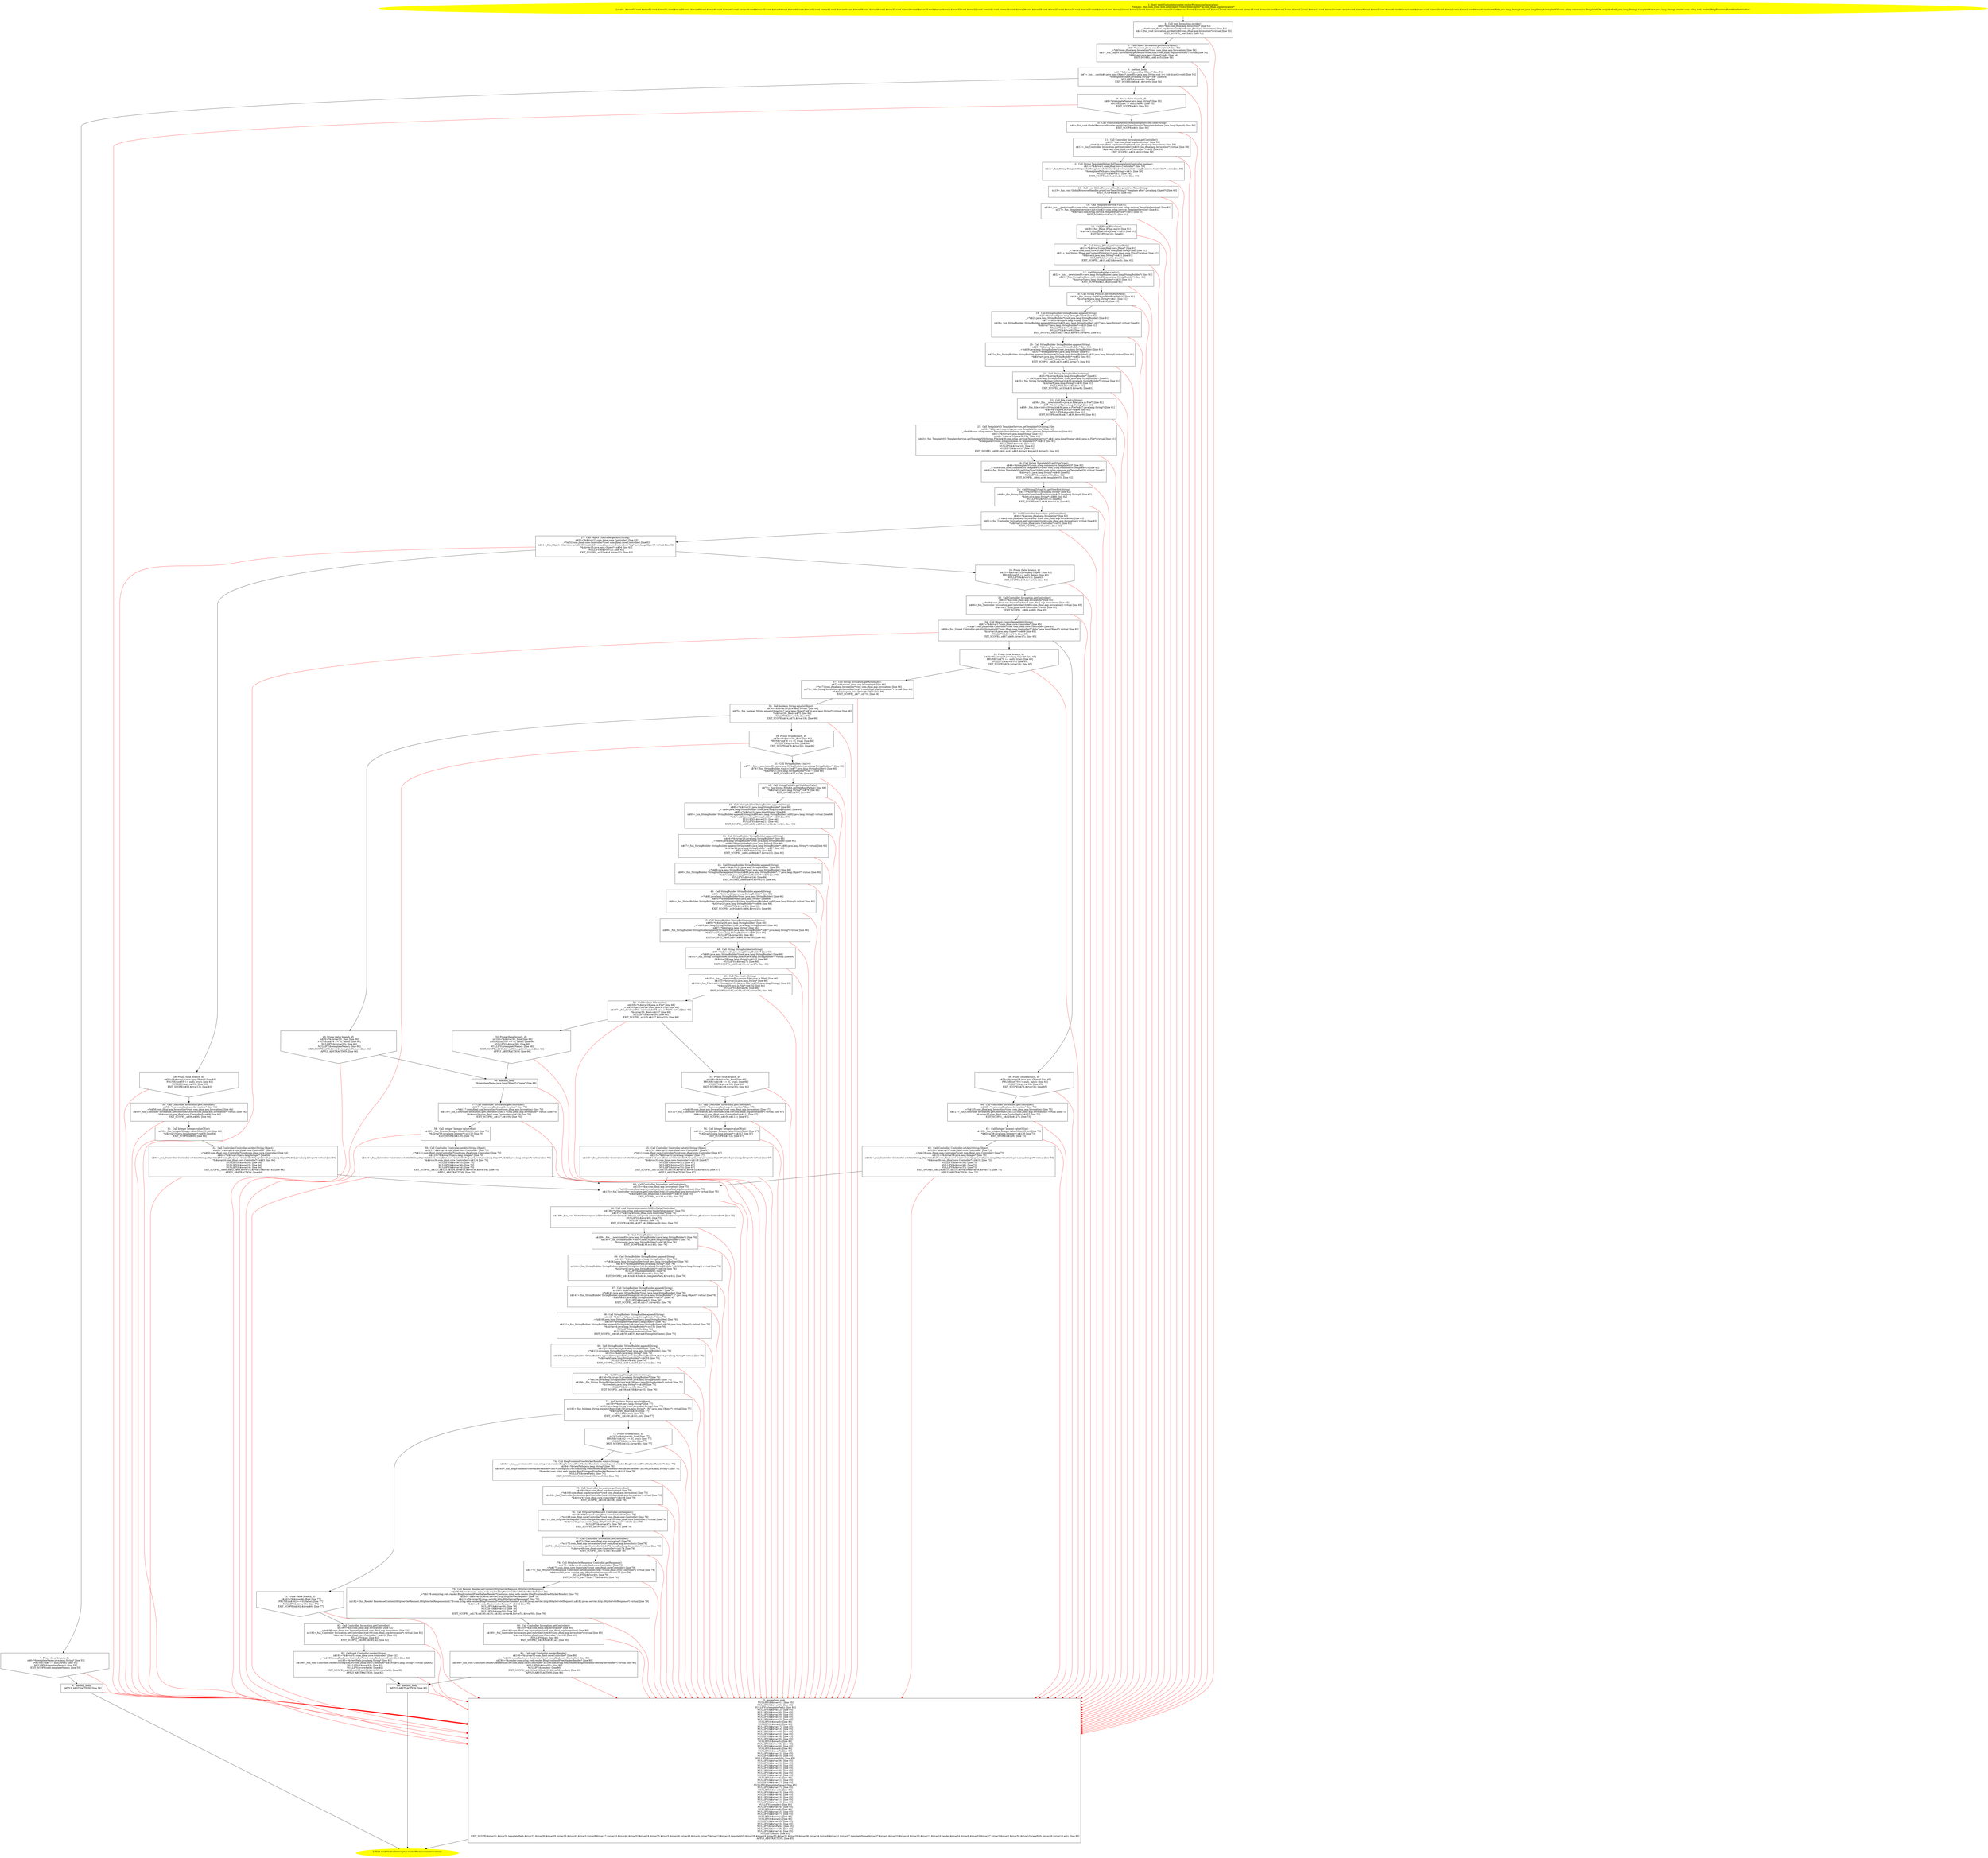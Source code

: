 /* @generated */
digraph cfg {
"com.zrlog.web.interceptor.VisitorInterceptor.visitorPermission(com.jfinal.aop.Invocation):void.0ab6b1b1033eef6899757c3a3c65ab74_1" [label="1: Start void VisitorInterceptor.visitorPermission(Invocation)\nFormals:  this:com.zrlog.web.interceptor.VisitorInterceptor* ai:com.jfinal.aop.Invocation*\nLocals:  $irvar53:void $irvar52:void $irvar51:void $irvar50:void $irvar49:void $irvar48:void $irvar47:void $irvar46:void $irvar45:void $irvar44:void $irvar43:void $irvar42:void $irvar41:void $irvar40:void $irvar39:void $irvar38:void $irvar37:void $irvar36:void $irvar35:void $irvar34:void $irvar33:void $irvar32:void $irvar31:void $irvar30:void $irvar29:void $irvar28:void $irvar27:void $irvar26:void $irvar25:void $irvar24:void $irvar23:void $irvar22:void $irvar21:void $irvar20:void $irvar19:void $irvar18:void $irvar17:void $irvar16:void $irvar15:void $irvar14:void $irvar13:void $irvar12:void $irvar11:void $irvar10:void $irvar9:void $irvar8:void $irvar7:void $irvar6:void $irvar5:void $irvar4:void $irvar3:void $irvar2:void $irvar1:void $irvar0:void viewPath:java.lang.String* ext:java.lang.String* templateVO:com.zrlog.common.vo.TemplateVO* templatePath:java.lang.String* templateName:java.lang.String* render:com.zrlog.web.render.BlogFrontendFreeMarkerRender* \n  " color=yellow style=filled]
	

	 "com.zrlog.web.interceptor.VisitorInterceptor.visitorPermission(com.jfinal.aop.Invocation):void.0ab6b1b1033eef6899757c3a3c65ab74_1" -> "com.zrlog.web.interceptor.VisitorInterceptor.visitorPermission(com.jfinal.aop.Invocation):void.0ab6b1b1033eef6899757c3a3c65ab74_4" ;
"com.zrlog.web.interceptor.VisitorInterceptor.visitorPermission(com.jfinal.aop.Invocation):void.0ab6b1b1033eef6899757c3a3c65ab74_2" [label="2: Exit void VisitorInterceptor.visitorPermission(Invocation) \n  " color=yellow style=filled]
	

"com.zrlog.web.interceptor.VisitorInterceptor.visitorPermission(com.jfinal.aop.Invocation):void.0ab6b1b1033eef6899757c3a3c65ab74_3" [label="3:  exceptions sink \n   NULLIFY(&$irvar31); [line 85]\n  NULLIFY(&$irvar26); [line 85]\n  NULLIFY(&templatePath); [line 85]\n  NULLIFY(&$irvar22); [line 85]\n  NULLIFY(&$irvar30); [line 85]\n  NULLIFY(&$irvar29); [line 85]\n  NULLIFY(&$irvar25); [line 85]\n  NULLIFY(&$irvar42); [line 85]\n  NULLIFY(&$irvar3); [line 85]\n  NULLIFY(&$irvar9); [line 85]\n  NULLIFY(&$irvar17); [line 85]\n  NULLIFY(&$irvar43); [line 85]\n  NULLIFY(&$irvar40); [line 85]\n  NULLIFY(&$irvar52); [line 85]\n  NULLIFY(&$irvar18); [line 85]\n  NULLIFY(&$irvar35); [line 85]\n  NULLIFY(&$irvar5); [line 85]\n  NULLIFY(&$irvar48); [line 85]\n  NULLIFY(&$irvar46); [line 85]\n  NULLIFY(&$irvar4); [line 85]\n  NULLIFY(&$irvar7); [line 85]\n  NULLIFY(&$irvar12); [line 85]\n  NULLIFY(&$irvar45); [line 85]\n  NULLIFY(&templateVO); [line 85]\n  NULLIFY(&$irvar28); [line 85]\n  NULLIFY(&$irvar19); [line 85]\n  NULLIFY(&$irvar53); [line 85]\n  NULLIFY(&$irvar21); [line 85]\n  NULLIFY(&$irvar20); [line 85]\n  NULLIFY(&$irvar38); [line 85]\n  NULLIFY(&$irvar34); [line 85]\n  NULLIFY(&$irvar6); [line 85]\n  NULLIFY(&$irvar41); [line 85]\n  NULLIFY(&$irvar47); [line 85]\n  NULLIFY(&templateName); [line 85]\n  NULLIFY(&$irvar37); [line 85]\n  NULLIFY(&$irvar0); [line 85]\n  NULLIFY(&$irvar23); [line 85]\n  NULLIFY(&$irvar44); [line 85]\n  NULLIFY(&$irvar13); [line 85]\n  NULLIFY(&$irvar11); [line 85]\n  NULLIFY(&$irvar10); [line 85]\n  NULLIFY(&render); [line 85]\n  NULLIFY(&$irvar24); [line 85]\n  NULLIFY(&$irvar8); [line 85]\n  NULLIFY(&$irvar32); [line 85]\n  NULLIFY(&$irvar27); [line 85]\n  NULLIFY(&$irvar1); [line 85]\n  NULLIFY(&$irvar2); [line 85]\n  NULLIFY(&$irvar50); [line 85]\n  NULLIFY(&$irvar15); [line 85]\n  NULLIFY(&viewPath); [line 85]\n  NULLIFY(&$irvar49); [line 85]\n  NULLIFY(&$irvar14); [line 85]\n  NULLIFY(&ext); [line 85]\n  EXIT_SCOPE($irvar31,$irvar26,templatePath,$irvar22,$irvar30,$irvar29,$irvar25,$irvar42,$irvar3,$irvar9,$irvar17,$irvar43,$irvar40,$irvar52,$irvar18,$irvar35,$irvar5,$irvar48,$irvar46,$irvar4,$irvar7,$irvar12,$irvar45,templateVO,$irvar28,$irvar19,$irvar53,$irvar21,$irvar20,$irvar38,$irvar34,$irvar6,$irvar41,$irvar47,templateName,$irvar37,$irvar0,$irvar23,$irvar44,$irvar13,$irvar11,$irvar10,render,$irvar24,$irvar8,$irvar32,$irvar27,$irvar1,$irvar2,$irvar50,$irvar15,viewPath,$irvar49,$irvar14,ext); [line 85]\n  APPLY_ABSTRACTION; [line 85]\n " shape="box"]
	

	 "com.zrlog.web.interceptor.VisitorInterceptor.visitorPermission(com.jfinal.aop.Invocation):void.0ab6b1b1033eef6899757c3a3c65ab74_3" -> "com.zrlog.web.interceptor.VisitorInterceptor.visitorPermission(com.jfinal.aop.Invocation):void.0ab6b1b1033eef6899757c3a3c65ab74_2" ;
"com.zrlog.web.interceptor.VisitorInterceptor.visitorPermission(com.jfinal.aop.Invocation):void.0ab6b1b1033eef6899757c3a3c65ab74_4" [label="4:  Call void Invocation.invoke() \n   n$0=*&ai:com.jfinal.aop.Invocation* [line 53]\n  _=*n$0:com.jfinal.aop.Invocation*(root com.jfinal.aop.Invocation) [line 53]\n  n$2=_fun_void Invocation.invoke()(n$0:com.jfinal.aop.Invocation*) virtual [line 53]\n  EXIT_SCOPE(_,n$0,n$2); [line 53]\n " shape="box"]
	

	 "com.zrlog.web.interceptor.VisitorInterceptor.visitorPermission(com.jfinal.aop.Invocation):void.0ab6b1b1033eef6899757c3a3c65ab74_4" -> "com.zrlog.web.interceptor.VisitorInterceptor.visitorPermission(com.jfinal.aop.Invocation):void.0ab6b1b1033eef6899757c3a3c65ab74_5" ;
	 "com.zrlog.web.interceptor.VisitorInterceptor.visitorPermission(com.jfinal.aop.Invocation):void.0ab6b1b1033eef6899757c3a3c65ab74_4" -> "com.zrlog.web.interceptor.VisitorInterceptor.visitorPermission(com.jfinal.aop.Invocation):void.0ab6b1b1033eef6899757c3a3c65ab74_3" [color="red" ];
"com.zrlog.web.interceptor.VisitorInterceptor.visitorPermission(com.jfinal.aop.Invocation):void.0ab6b1b1033eef6899757c3a3c65ab74_5" [label="5:  Call Object Invocation.getReturnValue() \n   n$3=*&ai:com.jfinal.aop.Invocation* [line 54]\n  _=*n$3:com.jfinal.aop.Invocation*(root com.jfinal.aop.Invocation) [line 54]\n  n$5=_fun_Object Invocation.getReturnValue()(n$3:com.jfinal.aop.Invocation*) virtual [line 54]\n  *&$irvar0:java.lang.Object*=n$5 [line 54]\n  EXIT_SCOPE(_,n$3,n$5); [line 54]\n " shape="box"]
	

	 "com.zrlog.web.interceptor.VisitorInterceptor.visitorPermission(com.jfinal.aop.Invocation):void.0ab6b1b1033eef6899757c3a3c65ab74_5" -> "com.zrlog.web.interceptor.VisitorInterceptor.visitorPermission(com.jfinal.aop.Invocation):void.0ab6b1b1033eef6899757c3a3c65ab74_6" ;
	 "com.zrlog.web.interceptor.VisitorInterceptor.visitorPermission(com.jfinal.aop.Invocation):void.0ab6b1b1033eef6899757c3a3c65ab74_5" -> "com.zrlog.web.interceptor.VisitorInterceptor.visitorPermission(com.jfinal.aop.Invocation):void.0ab6b1b1033eef6899757c3a3c65ab74_3" [color="red" ];
"com.zrlog.web.interceptor.VisitorInterceptor.visitorPermission(com.jfinal.aop.Invocation):void.0ab6b1b1033eef6899757c3a3c65ab74_6" [label="6:  method_body \n   n$6=*&$irvar0:java.lang.Object* [line 54]\n  n$7=_fun___cast(n$6:java.lang.Object*,sizeof(t=java.lang.String;sub_t=( sub )(cast)):void) [line 54]\n  *&templateName:java.lang.String*=n$7 [line 54]\n  NULLIFY(&$irvar0); [line 54]\n  EXIT_SCOPE(n$6,n$7,$irvar0); [line 54]\n " shape="box"]
	

	 "com.zrlog.web.interceptor.VisitorInterceptor.visitorPermission(com.jfinal.aop.Invocation):void.0ab6b1b1033eef6899757c3a3c65ab74_6" -> "com.zrlog.web.interceptor.VisitorInterceptor.visitorPermission(com.jfinal.aop.Invocation):void.0ab6b1b1033eef6899757c3a3c65ab74_7" ;
	 "com.zrlog.web.interceptor.VisitorInterceptor.visitorPermission(com.jfinal.aop.Invocation):void.0ab6b1b1033eef6899757c3a3c65ab74_6" -> "com.zrlog.web.interceptor.VisitorInterceptor.visitorPermission(com.jfinal.aop.Invocation):void.0ab6b1b1033eef6899757c3a3c65ab74_8" ;
	 "com.zrlog.web.interceptor.VisitorInterceptor.visitorPermission(com.jfinal.aop.Invocation):void.0ab6b1b1033eef6899757c3a3c65ab74_6" -> "com.zrlog.web.interceptor.VisitorInterceptor.visitorPermission(com.jfinal.aop.Invocation):void.0ab6b1b1033eef6899757c3a3c65ab74_3" [color="red" ];
"com.zrlog.web.interceptor.VisitorInterceptor.visitorPermission(com.jfinal.aop.Invocation):void.0ab6b1b1033eef6899757c3a3c65ab74_7" [label="7: Prune (true branch, if) \n   n$8=*&templateName:java.lang.String* [line 55]\n  PRUNE(!(n$8 != null), true); [line 55]\n  NULLIFY(&templateName); [line 55]\n  EXIT_SCOPE(n$8,templateName); [line 55]\n " shape="invhouse"]
	

	 "com.zrlog.web.interceptor.VisitorInterceptor.visitorPermission(com.jfinal.aop.Invocation):void.0ab6b1b1033eef6899757c3a3c65ab74_7" -> "com.zrlog.web.interceptor.VisitorInterceptor.visitorPermission(com.jfinal.aop.Invocation):void.0ab6b1b1033eef6899757c3a3c65ab74_9" ;
	 "com.zrlog.web.interceptor.VisitorInterceptor.visitorPermission(com.jfinal.aop.Invocation):void.0ab6b1b1033eef6899757c3a3c65ab74_7" -> "com.zrlog.web.interceptor.VisitorInterceptor.visitorPermission(com.jfinal.aop.Invocation):void.0ab6b1b1033eef6899757c3a3c65ab74_3" [color="red" ];
"com.zrlog.web.interceptor.VisitorInterceptor.visitorPermission(com.jfinal.aop.Invocation):void.0ab6b1b1033eef6899757c3a3c65ab74_8" [label="8: Prune (false branch, if) \n   n$8=*&templateName:java.lang.String* [line 55]\n  PRUNE((n$8 != null), false); [line 55]\n  EXIT_SCOPE(n$8); [line 55]\n " shape="invhouse"]
	

	 "com.zrlog.web.interceptor.VisitorInterceptor.visitorPermission(com.jfinal.aop.Invocation):void.0ab6b1b1033eef6899757c3a3c65ab74_8" -> "com.zrlog.web.interceptor.VisitorInterceptor.visitorPermission(com.jfinal.aop.Invocation):void.0ab6b1b1033eef6899757c3a3c65ab74_10" ;
	 "com.zrlog.web.interceptor.VisitorInterceptor.visitorPermission(com.jfinal.aop.Invocation):void.0ab6b1b1033eef6899757c3a3c65ab74_8" -> "com.zrlog.web.interceptor.VisitorInterceptor.visitorPermission(com.jfinal.aop.Invocation):void.0ab6b1b1033eef6899757c3a3c65ab74_3" [color="red" ];
"com.zrlog.web.interceptor.VisitorInterceptor.visitorPermission(com.jfinal.aop.Invocation):void.0ab6b1b1033eef6899757c3a3c65ab74_9" [label="9:  method_body \n   APPLY_ABSTRACTION; [line 56]\n " shape="box"]
	

	 "com.zrlog.web.interceptor.VisitorInterceptor.visitorPermission(com.jfinal.aop.Invocation):void.0ab6b1b1033eef6899757c3a3c65ab74_9" -> "com.zrlog.web.interceptor.VisitorInterceptor.visitorPermission(com.jfinal.aop.Invocation):void.0ab6b1b1033eef6899757c3a3c65ab74_2" ;
	 "com.zrlog.web.interceptor.VisitorInterceptor.visitorPermission(com.jfinal.aop.Invocation):void.0ab6b1b1033eef6899757c3a3c65ab74_9" -> "com.zrlog.web.interceptor.VisitorInterceptor.visitorPermission(com.jfinal.aop.Invocation):void.0ab6b1b1033eef6899757c3a3c65ab74_3" [color="red" ];
"com.zrlog.web.interceptor.VisitorInterceptor.visitorPermission(com.jfinal.aop.Invocation):void.0ab6b1b1033eef6899757c3a3c65ab74_10" [label="10:  Call void GlobalResourceHandler.printUserTime(String) \n   n$9=_fun_void GlobalResourceHandler.printUserTime(String)(\"Template before\":java.lang.Object*) [line 58]\n  EXIT_SCOPE(n$9); [line 58]\n " shape="box"]
	

	 "com.zrlog.web.interceptor.VisitorInterceptor.visitorPermission(com.jfinal.aop.Invocation):void.0ab6b1b1033eef6899757c3a3c65ab74_10" -> "com.zrlog.web.interceptor.VisitorInterceptor.visitorPermission(com.jfinal.aop.Invocation):void.0ab6b1b1033eef6899757c3a3c65ab74_11" ;
	 "com.zrlog.web.interceptor.VisitorInterceptor.visitorPermission(com.jfinal.aop.Invocation):void.0ab6b1b1033eef6899757c3a3c65ab74_10" -> "com.zrlog.web.interceptor.VisitorInterceptor.visitorPermission(com.jfinal.aop.Invocation):void.0ab6b1b1033eef6899757c3a3c65ab74_3" [color="red" ];
"com.zrlog.web.interceptor.VisitorInterceptor.visitorPermission(com.jfinal.aop.Invocation):void.0ab6b1b1033eef6899757c3a3c65ab74_11" [label="11:  Call Controller Invocation.getController() \n   n$10=*&ai:com.jfinal.aop.Invocation* [line 59]\n  _=*n$10:com.jfinal.aop.Invocation*(root com.jfinal.aop.Invocation) [line 59]\n  n$12=_fun_Controller Invocation.getController()(n$10:com.jfinal.aop.Invocation*) virtual [line 59]\n  *&$irvar1:com.jfinal.core.Controller*=n$12 [line 59]\n  EXIT_SCOPE(_,n$10,n$12); [line 59]\n " shape="box"]
	

	 "com.zrlog.web.interceptor.VisitorInterceptor.visitorPermission(com.jfinal.aop.Invocation):void.0ab6b1b1033eef6899757c3a3c65ab74_11" -> "com.zrlog.web.interceptor.VisitorInterceptor.visitorPermission(com.jfinal.aop.Invocation):void.0ab6b1b1033eef6899757c3a3c65ab74_12" ;
	 "com.zrlog.web.interceptor.VisitorInterceptor.visitorPermission(com.jfinal.aop.Invocation):void.0ab6b1b1033eef6899757c3a3c65ab74_11" -> "com.zrlog.web.interceptor.VisitorInterceptor.visitorPermission(com.jfinal.aop.Invocation):void.0ab6b1b1033eef6899757c3a3c65ab74_3" [color="red" ];
"com.zrlog.web.interceptor.VisitorInterceptor.visitorPermission(com.jfinal.aop.Invocation):void.0ab6b1b1033eef6899757c3a3c65ab74_12" [label="12:  Call String TemplateHelper.fullTemplateInfo(Controller,boolean) \n   n$13=*&$irvar1:com.jfinal.core.Controller* [line 59]\n  n$14=_fun_String TemplateHelper.fullTemplateInfo(Controller,boolean)(n$13:com.jfinal.core.Controller*,1:int) [line 59]\n  *&templatePath:java.lang.String*=n$14 [line 59]\n  NULLIFY(&$irvar1); [line 59]\n  EXIT_SCOPE(n$13,n$14,$irvar1); [line 59]\n " shape="box"]
	

	 "com.zrlog.web.interceptor.VisitorInterceptor.visitorPermission(com.jfinal.aop.Invocation):void.0ab6b1b1033eef6899757c3a3c65ab74_12" -> "com.zrlog.web.interceptor.VisitorInterceptor.visitorPermission(com.jfinal.aop.Invocation):void.0ab6b1b1033eef6899757c3a3c65ab74_13" ;
	 "com.zrlog.web.interceptor.VisitorInterceptor.visitorPermission(com.jfinal.aop.Invocation):void.0ab6b1b1033eef6899757c3a3c65ab74_12" -> "com.zrlog.web.interceptor.VisitorInterceptor.visitorPermission(com.jfinal.aop.Invocation):void.0ab6b1b1033eef6899757c3a3c65ab74_3" [color="red" ];
"com.zrlog.web.interceptor.VisitorInterceptor.visitorPermission(com.jfinal.aop.Invocation):void.0ab6b1b1033eef6899757c3a3c65ab74_13" [label="13:  Call void GlobalResourceHandler.printUserTime(String) \n   n$15=_fun_void GlobalResourceHandler.printUserTime(String)(\"Template after\":java.lang.Object*) [line 60]\n  EXIT_SCOPE(n$15); [line 60]\n " shape="box"]
	

	 "com.zrlog.web.interceptor.VisitorInterceptor.visitorPermission(com.jfinal.aop.Invocation):void.0ab6b1b1033eef6899757c3a3c65ab74_13" -> "com.zrlog.web.interceptor.VisitorInterceptor.visitorPermission(com.jfinal.aop.Invocation):void.0ab6b1b1033eef6899757c3a3c65ab74_14" ;
	 "com.zrlog.web.interceptor.VisitorInterceptor.visitorPermission(com.jfinal.aop.Invocation):void.0ab6b1b1033eef6899757c3a3c65ab74_13" -> "com.zrlog.web.interceptor.VisitorInterceptor.visitorPermission(com.jfinal.aop.Invocation):void.0ab6b1b1033eef6899757c3a3c65ab74_3" [color="red" ];
"com.zrlog.web.interceptor.VisitorInterceptor.visitorPermission(com.jfinal.aop.Invocation):void.0ab6b1b1033eef6899757c3a3c65ab74_14" [label="14:  Call TemplateService.<init>() \n   n$16=_fun___new(sizeof(t=com.zrlog.service.TemplateService):com.zrlog.service.TemplateService*) [line 61]\n  n$17=_fun_TemplateService.<init>()(n$16:com.zrlog.service.TemplateService*) [line 61]\n  *&$irvar2:com.zrlog.service.TemplateService*=n$16 [line 61]\n  EXIT_SCOPE(n$16,n$17); [line 61]\n " shape="box"]
	

	 "com.zrlog.web.interceptor.VisitorInterceptor.visitorPermission(com.jfinal.aop.Invocation):void.0ab6b1b1033eef6899757c3a3c65ab74_14" -> "com.zrlog.web.interceptor.VisitorInterceptor.visitorPermission(com.jfinal.aop.Invocation):void.0ab6b1b1033eef6899757c3a3c65ab74_15" ;
	 "com.zrlog.web.interceptor.VisitorInterceptor.visitorPermission(com.jfinal.aop.Invocation):void.0ab6b1b1033eef6899757c3a3c65ab74_14" -> "com.zrlog.web.interceptor.VisitorInterceptor.visitorPermission(com.jfinal.aop.Invocation):void.0ab6b1b1033eef6899757c3a3c65ab74_3" [color="red" ];
"com.zrlog.web.interceptor.VisitorInterceptor.visitorPermission(com.jfinal.aop.Invocation):void.0ab6b1b1033eef6899757c3a3c65ab74_15" [label="15:  Call JFinal JFinal.me() \n   n$18=_fun_JFinal JFinal.me()() [line 61]\n  *&$irvar3:com.jfinal.core.JFinal*=n$18 [line 61]\n  EXIT_SCOPE(n$18); [line 61]\n " shape="box"]
	

	 "com.zrlog.web.interceptor.VisitorInterceptor.visitorPermission(com.jfinal.aop.Invocation):void.0ab6b1b1033eef6899757c3a3c65ab74_15" -> "com.zrlog.web.interceptor.VisitorInterceptor.visitorPermission(com.jfinal.aop.Invocation):void.0ab6b1b1033eef6899757c3a3c65ab74_16" ;
	 "com.zrlog.web.interceptor.VisitorInterceptor.visitorPermission(com.jfinal.aop.Invocation):void.0ab6b1b1033eef6899757c3a3c65ab74_15" -> "com.zrlog.web.interceptor.VisitorInterceptor.visitorPermission(com.jfinal.aop.Invocation):void.0ab6b1b1033eef6899757c3a3c65ab74_3" [color="red" ];
"com.zrlog.web.interceptor.VisitorInterceptor.visitorPermission(com.jfinal.aop.Invocation):void.0ab6b1b1033eef6899757c3a3c65ab74_16" [label="16:  Call String JFinal.getContextPath() \n   n$19=*&$irvar3:com.jfinal.core.JFinal* [line 61]\n  _=*n$19:com.jfinal.core.JFinal*(root com.jfinal.core.JFinal) [line 61]\n  n$21=_fun_String JFinal.getContextPath()(n$19:com.jfinal.core.JFinal*) virtual [line 61]\n  *&$irvar4:java.lang.String*=n$21 [line 61]\n  NULLIFY(&$irvar3); [line 61]\n  EXIT_SCOPE(_,n$19,n$21,$irvar3); [line 61]\n " shape="box"]
	

	 "com.zrlog.web.interceptor.VisitorInterceptor.visitorPermission(com.jfinal.aop.Invocation):void.0ab6b1b1033eef6899757c3a3c65ab74_16" -> "com.zrlog.web.interceptor.VisitorInterceptor.visitorPermission(com.jfinal.aop.Invocation):void.0ab6b1b1033eef6899757c3a3c65ab74_17" ;
	 "com.zrlog.web.interceptor.VisitorInterceptor.visitorPermission(com.jfinal.aop.Invocation):void.0ab6b1b1033eef6899757c3a3c65ab74_16" -> "com.zrlog.web.interceptor.VisitorInterceptor.visitorPermission(com.jfinal.aop.Invocation):void.0ab6b1b1033eef6899757c3a3c65ab74_3" [color="red" ];
"com.zrlog.web.interceptor.VisitorInterceptor.visitorPermission(com.jfinal.aop.Invocation):void.0ab6b1b1033eef6899757c3a3c65ab74_17" [label="17:  Call StringBuilder.<init>() \n   n$22=_fun___new(sizeof(t=java.lang.StringBuilder):java.lang.StringBuilder*) [line 61]\n  n$23=_fun_StringBuilder.<init>()(n$22:java.lang.StringBuilder*) [line 61]\n  *&$irvar5:java.lang.StringBuilder*=n$22 [line 61]\n  EXIT_SCOPE(n$22,n$23); [line 61]\n " shape="box"]
	

	 "com.zrlog.web.interceptor.VisitorInterceptor.visitorPermission(com.jfinal.aop.Invocation):void.0ab6b1b1033eef6899757c3a3c65ab74_17" -> "com.zrlog.web.interceptor.VisitorInterceptor.visitorPermission(com.jfinal.aop.Invocation):void.0ab6b1b1033eef6899757c3a3c65ab74_18" ;
	 "com.zrlog.web.interceptor.VisitorInterceptor.visitorPermission(com.jfinal.aop.Invocation):void.0ab6b1b1033eef6899757c3a3c65ab74_17" -> "com.zrlog.web.interceptor.VisitorInterceptor.visitorPermission(com.jfinal.aop.Invocation):void.0ab6b1b1033eef6899757c3a3c65ab74_3" [color="red" ];
"com.zrlog.web.interceptor.VisitorInterceptor.visitorPermission(com.jfinal.aop.Invocation):void.0ab6b1b1033eef6899757c3a3c65ab74_18" [label="18:  Call String PathKit.getWebRootPath() \n   n$24=_fun_String PathKit.getWebRootPath()() [line 61]\n  *&$irvar6:java.lang.String*=n$24 [line 61]\n  EXIT_SCOPE(n$24); [line 61]\n " shape="box"]
	

	 "com.zrlog.web.interceptor.VisitorInterceptor.visitorPermission(com.jfinal.aop.Invocation):void.0ab6b1b1033eef6899757c3a3c65ab74_18" -> "com.zrlog.web.interceptor.VisitorInterceptor.visitorPermission(com.jfinal.aop.Invocation):void.0ab6b1b1033eef6899757c3a3c65ab74_19" ;
	 "com.zrlog.web.interceptor.VisitorInterceptor.visitorPermission(com.jfinal.aop.Invocation):void.0ab6b1b1033eef6899757c3a3c65ab74_18" -> "com.zrlog.web.interceptor.VisitorInterceptor.visitorPermission(com.jfinal.aop.Invocation):void.0ab6b1b1033eef6899757c3a3c65ab74_3" [color="red" ];
"com.zrlog.web.interceptor.VisitorInterceptor.visitorPermission(com.jfinal.aop.Invocation):void.0ab6b1b1033eef6899757c3a3c65ab74_19" [label="19:  Call StringBuilder StringBuilder.append(String) \n   n$25=*&$irvar5:java.lang.StringBuilder* [line 61]\n  _=*n$25:java.lang.StringBuilder*(root java.lang.StringBuilder) [line 61]\n  n$27=*&$irvar6:java.lang.String* [line 61]\n  n$28=_fun_StringBuilder StringBuilder.append(String)(n$25:java.lang.StringBuilder*,n$27:java.lang.String*) virtual [line 61]\n  *&$irvar7:java.lang.StringBuilder*=n$28 [line 61]\n  NULLIFY(&$irvar5); [line 61]\n  NULLIFY(&$irvar6); [line 61]\n  EXIT_SCOPE(_,n$25,n$27,n$28,$irvar5,$irvar6); [line 61]\n " shape="box"]
	

	 "com.zrlog.web.interceptor.VisitorInterceptor.visitorPermission(com.jfinal.aop.Invocation):void.0ab6b1b1033eef6899757c3a3c65ab74_19" -> "com.zrlog.web.interceptor.VisitorInterceptor.visitorPermission(com.jfinal.aop.Invocation):void.0ab6b1b1033eef6899757c3a3c65ab74_20" ;
	 "com.zrlog.web.interceptor.VisitorInterceptor.visitorPermission(com.jfinal.aop.Invocation):void.0ab6b1b1033eef6899757c3a3c65ab74_19" -> "com.zrlog.web.interceptor.VisitorInterceptor.visitorPermission(com.jfinal.aop.Invocation):void.0ab6b1b1033eef6899757c3a3c65ab74_3" [color="red" ];
"com.zrlog.web.interceptor.VisitorInterceptor.visitorPermission(com.jfinal.aop.Invocation):void.0ab6b1b1033eef6899757c3a3c65ab74_20" [label="20:  Call StringBuilder StringBuilder.append(String) \n   n$29=*&$irvar7:java.lang.StringBuilder* [line 61]\n  _=*n$29:java.lang.StringBuilder*(root java.lang.StringBuilder) [line 61]\n  n$31=*&templatePath:java.lang.String* [line 61]\n  n$32=_fun_StringBuilder StringBuilder.append(String)(n$29:java.lang.StringBuilder*,n$31:java.lang.String*) virtual [line 61]\n  *&$irvar8:java.lang.StringBuilder*=n$32 [line 61]\n  NULLIFY(&$irvar7); [line 61]\n  EXIT_SCOPE(_,n$29,n$31,n$32,$irvar7); [line 61]\n " shape="box"]
	

	 "com.zrlog.web.interceptor.VisitorInterceptor.visitorPermission(com.jfinal.aop.Invocation):void.0ab6b1b1033eef6899757c3a3c65ab74_20" -> "com.zrlog.web.interceptor.VisitorInterceptor.visitorPermission(com.jfinal.aop.Invocation):void.0ab6b1b1033eef6899757c3a3c65ab74_21" ;
	 "com.zrlog.web.interceptor.VisitorInterceptor.visitorPermission(com.jfinal.aop.Invocation):void.0ab6b1b1033eef6899757c3a3c65ab74_20" -> "com.zrlog.web.interceptor.VisitorInterceptor.visitorPermission(com.jfinal.aop.Invocation):void.0ab6b1b1033eef6899757c3a3c65ab74_3" [color="red" ];
"com.zrlog.web.interceptor.VisitorInterceptor.visitorPermission(com.jfinal.aop.Invocation):void.0ab6b1b1033eef6899757c3a3c65ab74_21" [label="21:  Call String StringBuilder.toString() \n   n$33=*&$irvar8:java.lang.StringBuilder* [line 61]\n  _=*n$33:java.lang.StringBuilder*(root java.lang.StringBuilder) [line 61]\n  n$35=_fun_String StringBuilder.toString()(n$33:java.lang.StringBuilder*) virtual [line 61]\n  *&$irvar9:java.lang.String*=n$35 [line 61]\n  NULLIFY(&$irvar8); [line 61]\n  EXIT_SCOPE(_,n$33,n$35,$irvar8); [line 61]\n " shape="box"]
	

	 "com.zrlog.web.interceptor.VisitorInterceptor.visitorPermission(com.jfinal.aop.Invocation):void.0ab6b1b1033eef6899757c3a3c65ab74_21" -> "com.zrlog.web.interceptor.VisitorInterceptor.visitorPermission(com.jfinal.aop.Invocation):void.0ab6b1b1033eef6899757c3a3c65ab74_22" ;
	 "com.zrlog.web.interceptor.VisitorInterceptor.visitorPermission(com.jfinal.aop.Invocation):void.0ab6b1b1033eef6899757c3a3c65ab74_21" -> "com.zrlog.web.interceptor.VisitorInterceptor.visitorPermission(com.jfinal.aop.Invocation):void.0ab6b1b1033eef6899757c3a3c65ab74_3" [color="red" ];
"com.zrlog.web.interceptor.VisitorInterceptor.visitorPermission(com.jfinal.aop.Invocation):void.0ab6b1b1033eef6899757c3a3c65ab74_22" [label="22:  Call File.<init>(String) \n   n$36=_fun___new(sizeof(t=java.io.File):java.io.File*) [line 61]\n  n$37=*&$irvar9:java.lang.String* [line 61]\n  n$38=_fun_File.<init>(String)(n$36:java.io.File*,n$37:java.lang.String*) [line 61]\n  *&$irvar10:java.io.File*=n$36 [line 61]\n  NULLIFY(&$irvar9); [line 61]\n  EXIT_SCOPE(n$36,n$37,n$38,$irvar9); [line 61]\n " shape="box"]
	

	 "com.zrlog.web.interceptor.VisitorInterceptor.visitorPermission(com.jfinal.aop.Invocation):void.0ab6b1b1033eef6899757c3a3c65ab74_22" -> "com.zrlog.web.interceptor.VisitorInterceptor.visitorPermission(com.jfinal.aop.Invocation):void.0ab6b1b1033eef6899757c3a3c65ab74_23" ;
	 "com.zrlog.web.interceptor.VisitorInterceptor.visitorPermission(com.jfinal.aop.Invocation):void.0ab6b1b1033eef6899757c3a3c65ab74_22" -> "com.zrlog.web.interceptor.VisitorInterceptor.visitorPermission(com.jfinal.aop.Invocation):void.0ab6b1b1033eef6899757c3a3c65ab74_3" [color="red" ];
"com.zrlog.web.interceptor.VisitorInterceptor.visitorPermission(com.jfinal.aop.Invocation):void.0ab6b1b1033eef6899757c3a3c65ab74_23" [label="23:  Call TemplateVO TemplateService.getTemplateVO(String,File) \n   n$39=*&$irvar2:com.zrlog.service.TemplateService* [line 61]\n  _=*n$39:com.zrlog.service.TemplateService*(root com.zrlog.service.TemplateService) [line 61]\n  n$41=*&$irvar4:java.lang.String* [line 61]\n  n$42=*&$irvar10:java.io.File* [line 61]\n  n$43=_fun_TemplateVO TemplateService.getTemplateVO(String,File)(n$39:com.zrlog.service.TemplateService*,n$41:java.lang.String*,n$42:java.io.File*) virtual [line 61]\n  *&templateVO:com.zrlog.common.vo.TemplateVO*=n$43 [line 61]\n  NULLIFY(&$irvar4); [line 61]\n  NULLIFY(&$irvar10); [line 61]\n  NULLIFY(&$irvar2); [line 61]\n  EXIT_SCOPE(_,n$39,n$41,n$42,n$43,$irvar4,$irvar10,$irvar2); [line 61]\n " shape="box"]
	

	 "com.zrlog.web.interceptor.VisitorInterceptor.visitorPermission(com.jfinal.aop.Invocation):void.0ab6b1b1033eef6899757c3a3c65ab74_23" -> "com.zrlog.web.interceptor.VisitorInterceptor.visitorPermission(com.jfinal.aop.Invocation):void.0ab6b1b1033eef6899757c3a3c65ab74_24" ;
	 "com.zrlog.web.interceptor.VisitorInterceptor.visitorPermission(com.jfinal.aop.Invocation):void.0ab6b1b1033eef6899757c3a3c65ab74_23" -> "com.zrlog.web.interceptor.VisitorInterceptor.visitorPermission(com.jfinal.aop.Invocation):void.0ab6b1b1033eef6899757c3a3c65ab74_3" [color="red" ];
"com.zrlog.web.interceptor.VisitorInterceptor.visitorPermission(com.jfinal.aop.Invocation):void.0ab6b1b1033eef6899757c3a3c65ab74_24" [label="24:  Call String TemplateVO.getViewType() \n   n$44=*&templateVO:com.zrlog.common.vo.TemplateVO* [line 62]\n  _=*n$44:com.zrlog.common.vo.TemplateVO*(root com.zrlog.common.vo.TemplateVO) [line 62]\n  n$46=_fun_String TemplateVO.getViewType()(n$44:com.zrlog.common.vo.TemplateVO*) virtual [line 62]\n  *&$irvar11:java.lang.String*=n$46 [line 62]\n  NULLIFY(&templateVO); [line 62]\n  EXIT_SCOPE(_,n$44,n$46,templateVO); [line 62]\n " shape="box"]
	

	 "com.zrlog.web.interceptor.VisitorInterceptor.visitorPermission(com.jfinal.aop.Invocation):void.0ab6b1b1033eef6899757c3a3c65ab74_24" -> "com.zrlog.web.interceptor.VisitorInterceptor.visitorPermission(com.jfinal.aop.Invocation):void.0ab6b1b1033eef6899757c3a3c65ab74_25" ;
	 "com.zrlog.web.interceptor.VisitorInterceptor.visitorPermission(com.jfinal.aop.Invocation):void.0ab6b1b1033eef6899757c3a3c65ab74_24" -> "com.zrlog.web.interceptor.VisitorInterceptor.visitorPermission(com.jfinal.aop.Invocation):void.0ab6b1b1033eef6899757c3a3c65ab74_3" [color="red" ];
"com.zrlog.web.interceptor.VisitorInterceptor.visitorPermission(com.jfinal.aop.Invocation):void.0ab6b1b1033eef6899757c3a3c65ab74_25" [label="25:  Call String ZrLogUtil.getViewExt(String) \n   n$47=*&$irvar11:java.lang.String* [line 62]\n  n$48=_fun_String ZrLogUtil.getViewExt(String)(n$47:java.lang.String*) [line 62]\n  *&ext:java.lang.String*=n$48 [line 62]\n  NULLIFY(&$irvar11); [line 62]\n  EXIT_SCOPE(n$47,n$48,$irvar11); [line 62]\n " shape="box"]
	

	 "com.zrlog.web.interceptor.VisitorInterceptor.visitorPermission(com.jfinal.aop.Invocation):void.0ab6b1b1033eef6899757c3a3c65ab74_25" -> "com.zrlog.web.interceptor.VisitorInterceptor.visitorPermission(com.jfinal.aop.Invocation):void.0ab6b1b1033eef6899757c3a3c65ab74_26" ;
	 "com.zrlog.web.interceptor.VisitorInterceptor.visitorPermission(com.jfinal.aop.Invocation):void.0ab6b1b1033eef6899757c3a3c65ab74_25" -> "com.zrlog.web.interceptor.VisitorInterceptor.visitorPermission(com.jfinal.aop.Invocation):void.0ab6b1b1033eef6899757c3a3c65ab74_3" [color="red" ];
"com.zrlog.web.interceptor.VisitorInterceptor.visitorPermission(com.jfinal.aop.Invocation):void.0ab6b1b1033eef6899757c3a3c65ab74_26" [label="26:  Call Controller Invocation.getController() \n   n$49=*&ai:com.jfinal.aop.Invocation* [line 63]\n  _=*n$49:com.jfinal.aop.Invocation*(root com.jfinal.aop.Invocation) [line 63]\n  n$51=_fun_Controller Invocation.getController()(n$49:com.jfinal.aop.Invocation*) virtual [line 63]\n  *&$irvar12:com.jfinal.core.Controller*=n$51 [line 63]\n  EXIT_SCOPE(_,n$49,n$51); [line 63]\n " shape="box"]
	

	 "com.zrlog.web.interceptor.VisitorInterceptor.visitorPermission(com.jfinal.aop.Invocation):void.0ab6b1b1033eef6899757c3a3c65ab74_26" -> "com.zrlog.web.interceptor.VisitorInterceptor.visitorPermission(com.jfinal.aop.Invocation):void.0ab6b1b1033eef6899757c3a3c65ab74_27" ;
	 "com.zrlog.web.interceptor.VisitorInterceptor.visitorPermission(com.jfinal.aop.Invocation):void.0ab6b1b1033eef6899757c3a3c65ab74_26" -> "com.zrlog.web.interceptor.VisitorInterceptor.visitorPermission(com.jfinal.aop.Invocation):void.0ab6b1b1033eef6899757c3a3c65ab74_3" [color="red" ];
"com.zrlog.web.interceptor.VisitorInterceptor.visitorPermission(com.jfinal.aop.Invocation):void.0ab6b1b1033eef6899757c3a3c65ab74_27" [label="27:  Call Object Controller.getAttr(String) \n   n$52=*&$irvar12:com.jfinal.core.Controller* [line 63]\n  _=*n$52:com.jfinal.core.Controller*(root com.jfinal.core.Controller) [line 63]\n  n$54=_fun_Object Controller.getAttr(String)(n$52:com.jfinal.core.Controller*,\"log\":java.lang.Object*) virtual [line 63]\n  *&$irvar13:java.lang.Object*=n$54 [line 63]\n  NULLIFY(&$irvar12); [line 63]\n  EXIT_SCOPE(_,n$52,n$54,$irvar12); [line 63]\n " shape="box"]
	

	 "com.zrlog.web.interceptor.VisitorInterceptor.visitorPermission(com.jfinal.aop.Invocation):void.0ab6b1b1033eef6899757c3a3c65ab74_27" -> "com.zrlog.web.interceptor.VisitorInterceptor.visitorPermission(com.jfinal.aop.Invocation):void.0ab6b1b1033eef6899757c3a3c65ab74_28" ;
	 "com.zrlog.web.interceptor.VisitorInterceptor.visitorPermission(com.jfinal.aop.Invocation):void.0ab6b1b1033eef6899757c3a3c65ab74_27" -> "com.zrlog.web.interceptor.VisitorInterceptor.visitorPermission(com.jfinal.aop.Invocation):void.0ab6b1b1033eef6899757c3a3c65ab74_29" ;
	 "com.zrlog.web.interceptor.VisitorInterceptor.visitorPermission(com.jfinal.aop.Invocation):void.0ab6b1b1033eef6899757c3a3c65ab74_27" -> "com.zrlog.web.interceptor.VisitorInterceptor.visitorPermission(com.jfinal.aop.Invocation):void.0ab6b1b1033eef6899757c3a3c65ab74_3" [color="red" ];
"com.zrlog.web.interceptor.VisitorInterceptor.visitorPermission(com.jfinal.aop.Invocation):void.0ab6b1b1033eef6899757c3a3c65ab74_28" [label="28: Prune (true branch, if) \n   n$55=*&$irvar13:java.lang.Object* [line 63]\n  PRUNE(!(n$55 == null), true); [line 63]\n  NULLIFY(&$irvar13); [line 63]\n  EXIT_SCOPE(n$55,$irvar13); [line 63]\n " shape="invhouse"]
	

	 "com.zrlog.web.interceptor.VisitorInterceptor.visitorPermission(com.jfinal.aop.Invocation):void.0ab6b1b1033eef6899757c3a3c65ab74_28" -> "com.zrlog.web.interceptor.VisitorInterceptor.visitorPermission(com.jfinal.aop.Invocation):void.0ab6b1b1033eef6899757c3a3c65ab74_30" ;
	 "com.zrlog.web.interceptor.VisitorInterceptor.visitorPermission(com.jfinal.aop.Invocation):void.0ab6b1b1033eef6899757c3a3c65ab74_28" -> "com.zrlog.web.interceptor.VisitorInterceptor.visitorPermission(com.jfinal.aop.Invocation):void.0ab6b1b1033eef6899757c3a3c65ab74_3" [color="red" ];
"com.zrlog.web.interceptor.VisitorInterceptor.visitorPermission(com.jfinal.aop.Invocation):void.0ab6b1b1033eef6899757c3a3c65ab74_29" [label="29: Prune (false branch, if) \n   n$55=*&$irvar13:java.lang.Object* [line 63]\n  PRUNE((n$55 == null), false); [line 63]\n  NULLIFY(&$irvar13); [line 63]\n  EXIT_SCOPE(n$55,$irvar13); [line 63]\n " shape="invhouse"]
	

	 "com.zrlog.web.interceptor.VisitorInterceptor.visitorPermission(com.jfinal.aop.Invocation):void.0ab6b1b1033eef6899757c3a3c65ab74_29" -> "com.zrlog.web.interceptor.VisitorInterceptor.visitorPermission(com.jfinal.aop.Invocation):void.0ab6b1b1033eef6899757c3a3c65ab74_33" ;
	 "com.zrlog.web.interceptor.VisitorInterceptor.visitorPermission(com.jfinal.aop.Invocation):void.0ab6b1b1033eef6899757c3a3c65ab74_29" -> "com.zrlog.web.interceptor.VisitorInterceptor.visitorPermission(com.jfinal.aop.Invocation):void.0ab6b1b1033eef6899757c3a3c65ab74_3" [color="red" ];
"com.zrlog.web.interceptor.VisitorInterceptor.visitorPermission(com.jfinal.aop.Invocation):void.0ab6b1b1033eef6899757c3a3c65ab74_30" [label="30:  Call Controller Invocation.getController() \n   n$56=*&ai:com.jfinal.aop.Invocation* [line 64]\n  _=*n$56:com.jfinal.aop.Invocation*(root com.jfinal.aop.Invocation) [line 64]\n  n$58=_fun_Controller Invocation.getController()(n$56:com.jfinal.aop.Invocation*) virtual [line 64]\n  *&$irvar14:com.jfinal.core.Controller*=n$58 [line 64]\n  EXIT_SCOPE(_,n$56,n$58); [line 64]\n " shape="box"]
	

	 "com.zrlog.web.interceptor.VisitorInterceptor.visitorPermission(com.jfinal.aop.Invocation):void.0ab6b1b1033eef6899757c3a3c65ab74_30" -> "com.zrlog.web.interceptor.VisitorInterceptor.visitorPermission(com.jfinal.aop.Invocation):void.0ab6b1b1033eef6899757c3a3c65ab74_31" ;
	 "com.zrlog.web.interceptor.VisitorInterceptor.visitorPermission(com.jfinal.aop.Invocation):void.0ab6b1b1033eef6899757c3a3c65ab74_30" -> "com.zrlog.web.interceptor.VisitorInterceptor.visitorPermission(com.jfinal.aop.Invocation):void.0ab6b1b1033eef6899757c3a3c65ab74_3" [color="red" ];
"com.zrlog.web.interceptor.VisitorInterceptor.visitorPermission(com.jfinal.aop.Invocation):void.0ab6b1b1033eef6899757c3a3c65ab74_31" [label="31:  Call Integer Integer.valueOf(int) \n   n$59=_fun_Integer Integer.valueOf(int)(1:int) [line 64]\n  *&$irvar15:java.lang.Integer*=n$59 [line 64]\n  EXIT_SCOPE(n$59); [line 64]\n " shape="box"]
	

	 "com.zrlog.web.interceptor.VisitorInterceptor.visitorPermission(com.jfinal.aop.Invocation):void.0ab6b1b1033eef6899757c3a3c65ab74_31" -> "com.zrlog.web.interceptor.VisitorInterceptor.visitorPermission(com.jfinal.aop.Invocation):void.0ab6b1b1033eef6899757c3a3c65ab74_32" ;
	 "com.zrlog.web.interceptor.VisitorInterceptor.visitorPermission(com.jfinal.aop.Invocation):void.0ab6b1b1033eef6899757c3a3c65ab74_31" -> "com.zrlog.web.interceptor.VisitorInterceptor.visitorPermission(com.jfinal.aop.Invocation):void.0ab6b1b1033eef6899757c3a3c65ab74_3" [color="red" ];
"com.zrlog.web.interceptor.VisitorInterceptor.visitorPermission(com.jfinal.aop.Invocation):void.0ab6b1b1033eef6899757c3a3c65ab74_32" [label="32:  Call Controller Controller.setAttr(String,Object) \n   n$60=*&$irvar14:com.jfinal.core.Controller* [line 64]\n  _=*n$60:com.jfinal.core.Controller*(root com.jfinal.core.Controller) [line 64]\n  n$62=*&$irvar15:java.lang.Integer* [line 64]\n  n$63=_fun_Controller Controller.setAttr(String,Object)(n$60:com.jfinal.core.Controller*,\"pageLevel\":java.lang.Object*,n$62:java.lang.Integer*) virtual [line 64]\n  *&$irvar16:com.jfinal.core.Controller*=n$63 [line 64]\n  NULLIFY(&$irvar16); [line 64]\n  NULLIFY(&$irvar15); [line 64]\n  NULLIFY(&$irvar14); [line 64]\n  EXIT_SCOPE(_,n$60,n$62,n$63,$irvar16,$irvar15,$irvar14); [line 64]\n  APPLY_ABSTRACTION; [line 64]\n " shape="box"]
	

	 "com.zrlog.web.interceptor.VisitorInterceptor.visitorPermission(com.jfinal.aop.Invocation):void.0ab6b1b1033eef6899757c3a3c65ab74_32" -> "com.zrlog.web.interceptor.VisitorInterceptor.visitorPermission(com.jfinal.aop.Invocation):void.0ab6b1b1033eef6899757c3a3c65ab74_63" ;
	 "com.zrlog.web.interceptor.VisitorInterceptor.visitorPermission(com.jfinal.aop.Invocation):void.0ab6b1b1033eef6899757c3a3c65ab74_32" -> "com.zrlog.web.interceptor.VisitorInterceptor.visitorPermission(com.jfinal.aop.Invocation):void.0ab6b1b1033eef6899757c3a3c65ab74_3" [color="red" ];
"com.zrlog.web.interceptor.VisitorInterceptor.visitorPermission(com.jfinal.aop.Invocation):void.0ab6b1b1033eef6899757c3a3c65ab74_33" [label="33:  Call Controller Invocation.getController() \n   n$64=*&ai:com.jfinal.aop.Invocation* [line 65]\n  _=*n$64:com.jfinal.aop.Invocation*(root com.jfinal.aop.Invocation) [line 65]\n  n$66=_fun_Controller Invocation.getController()(n$64:com.jfinal.aop.Invocation*) virtual [line 65]\n  *&$irvar17:com.jfinal.core.Controller*=n$66 [line 65]\n  EXIT_SCOPE(_,n$64,n$66); [line 65]\n " shape="box"]
	

	 "com.zrlog.web.interceptor.VisitorInterceptor.visitorPermission(com.jfinal.aop.Invocation):void.0ab6b1b1033eef6899757c3a3c65ab74_33" -> "com.zrlog.web.interceptor.VisitorInterceptor.visitorPermission(com.jfinal.aop.Invocation):void.0ab6b1b1033eef6899757c3a3c65ab74_34" ;
	 "com.zrlog.web.interceptor.VisitorInterceptor.visitorPermission(com.jfinal.aop.Invocation):void.0ab6b1b1033eef6899757c3a3c65ab74_33" -> "com.zrlog.web.interceptor.VisitorInterceptor.visitorPermission(com.jfinal.aop.Invocation):void.0ab6b1b1033eef6899757c3a3c65ab74_3" [color="red" ];
"com.zrlog.web.interceptor.VisitorInterceptor.visitorPermission(com.jfinal.aop.Invocation):void.0ab6b1b1033eef6899757c3a3c65ab74_34" [label="34:  Call Object Controller.getAttr(String) \n   n$67=*&$irvar17:com.jfinal.core.Controller* [line 65]\n  _=*n$67:com.jfinal.core.Controller*(root com.jfinal.core.Controller) [line 65]\n  n$69=_fun_Object Controller.getAttr(String)(n$67:com.jfinal.core.Controller*,\"data\":java.lang.Object*) virtual [line 65]\n  *&$irvar18:java.lang.Object*=n$69 [line 65]\n  NULLIFY(&$irvar17); [line 65]\n  EXIT_SCOPE(_,n$67,n$69,$irvar17); [line 65]\n " shape="box"]
	

	 "com.zrlog.web.interceptor.VisitorInterceptor.visitorPermission(com.jfinal.aop.Invocation):void.0ab6b1b1033eef6899757c3a3c65ab74_34" -> "com.zrlog.web.interceptor.VisitorInterceptor.visitorPermission(com.jfinal.aop.Invocation):void.0ab6b1b1033eef6899757c3a3c65ab74_35" ;
	 "com.zrlog.web.interceptor.VisitorInterceptor.visitorPermission(com.jfinal.aop.Invocation):void.0ab6b1b1033eef6899757c3a3c65ab74_34" -> "com.zrlog.web.interceptor.VisitorInterceptor.visitorPermission(com.jfinal.aop.Invocation):void.0ab6b1b1033eef6899757c3a3c65ab74_36" ;
	 "com.zrlog.web.interceptor.VisitorInterceptor.visitorPermission(com.jfinal.aop.Invocation):void.0ab6b1b1033eef6899757c3a3c65ab74_34" -> "com.zrlog.web.interceptor.VisitorInterceptor.visitorPermission(com.jfinal.aop.Invocation):void.0ab6b1b1033eef6899757c3a3c65ab74_3" [color="red" ];
"com.zrlog.web.interceptor.VisitorInterceptor.visitorPermission(com.jfinal.aop.Invocation):void.0ab6b1b1033eef6899757c3a3c65ab74_35" [label="35: Prune (true branch, if) \n   n$70=*&$irvar18:java.lang.Object* [line 65]\n  PRUNE(!(n$70 == null), true); [line 65]\n  NULLIFY(&$irvar18); [line 65]\n  EXIT_SCOPE(n$70,$irvar18); [line 65]\n " shape="invhouse"]
	

	 "com.zrlog.web.interceptor.VisitorInterceptor.visitorPermission(com.jfinal.aop.Invocation):void.0ab6b1b1033eef6899757c3a3c65ab74_35" -> "com.zrlog.web.interceptor.VisitorInterceptor.visitorPermission(com.jfinal.aop.Invocation):void.0ab6b1b1033eef6899757c3a3c65ab74_37" ;
	 "com.zrlog.web.interceptor.VisitorInterceptor.visitorPermission(com.jfinal.aop.Invocation):void.0ab6b1b1033eef6899757c3a3c65ab74_35" -> "com.zrlog.web.interceptor.VisitorInterceptor.visitorPermission(com.jfinal.aop.Invocation):void.0ab6b1b1033eef6899757c3a3c65ab74_3" [color="red" ];
"com.zrlog.web.interceptor.VisitorInterceptor.visitorPermission(com.jfinal.aop.Invocation):void.0ab6b1b1033eef6899757c3a3c65ab74_36" [label="36: Prune (false branch, if) \n   n$70=*&$irvar18:java.lang.Object* [line 65]\n  PRUNE((n$70 == null), false); [line 65]\n  NULLIFY(&$irvar18); [line 65]\n  EXIT_SCOPE(n$70,$irvar18); [line 65]\n " shape="invhouse"]
	

	 "com.zrlog.web.interceptor.VisitorInterceptor.visitorPermission(com.jfinal.aop.Invocation):void.0ab6b1b1033eef6899757c3a3c65ab74_36" -> "com.zrlog.web.interceptor.VisitorInterceptor.visitorPermission(com.jfinal.aop.Invocation):void.0ab6b1b1033eef6899757c3a3c65ab74_60" ;
	 "com.zrlog.web.interceptor.VisitorInterceptor.visitorPermission(com.jfinal.aop.Invocation):void.0ab6b1b1033eef6899757c3a3c65ab74_36" -> "com.zrlog.web.interceptor.VisitorInterceptor.visitorPermission(com.jfinal.aop.Invocation):void.0ab6b1b1033eef6899757c3a3c65ab74_3" [color="red" ];
"com.zrlog.web.interceptor.VisitorInterceptor.visitorPermission(com.jfinal.aop.Invocation):void.0ab6b1b1033eef6899757c3a3c65ab74_37" [label="37:  Call String Invocation.getActionKey() \n   n$71=*&ai:com.jfinal.aop.Invocation* [line 66]\n  _=*n$71:com.jfinal.aop.Invocation*(root com.jfinal.aop.Invocation) [line 66]\n  n$73=_fun_String Invocation.getActionKey()(n$71:com.jfinal.aop.Invocation*) virtual [line 66]\n  *&$irvar19:java.lang.String*=n$73 [line 66]\n  EXIT_SCOPE(_,n$71,n$73); [line 66]\n " shape="box"]
	

	 "com.zrlog.web.interceptor.VisitorInterceptor.visitorPermission(com.jfinal.aop.Invocation):void.0ab6b1b1033eef6899757c3a3c65ab74_37" -> "com.zrlog.web.interceptor.VisitorInterceptor.visitorPermission(com.jfinal.aop.Invocation):void.0ab6b1b1033eef6899757c3a3c65ab74_38" ;
	 "com.zrlog.web.interceptor.VisitorInterceptor.visitorPermission(com.jfinal.aop.Invocation):void.0ab6b1b1033eef6899757c3a3c65ab74_37" -> "com.zrlog.web.interceptor.VisitorInterceptor.visitorPermission(com.jfinal.aop.Invocation):void.0ab6b1b1033eef6899757c3a3c65ab74_3" [color="red" ];
"com.zrlog.web.interceptor.VisitorInterceptor.visitorPermission(com.jfinal.aop.Invocation):void.0ab6b1b1033eef6899757c3a3c65ab74_38" [label="38:  Call boolean String.equals(Object) \n   n$74=*&$irvar19:java.lang.String* [line 66]\n  n$75=_fun_boolean String.equals(Object)(\"/\":java.lang.Object*,n$74:java.lang.String*) virtual [line 66]\n  *&$irvar20:_Bool=n$75 [line 66]\n  NULLIFY(&$irvar19); [line 66]\n  EXIT_SCOPE(n$74,n$75,$irvar19); [line 66]\n " shape="box"]
	

	 "com.zrlog.web.interceptor.VisitorInterceptor.visitorPermission(com.jfinal.aop.Invocation):void.0ab6b1b1033eef6899757c3a3c65ab74_38" -> "com.zrlog.web.interceptor.VisitorInterceptor.visitorPermission(com.jfinal.aop.Invocation):void.0ab6b1b1033eef6899757c3a3c65ab74_39" ;
	 "com.zrlog.web.interceptor.VisitorInterceptor.visitorPermission(com.jfinal.aop.Invocation):void.0ab6b1b1033eef6899757c3a3c65ab74_38" -> "com.zrlog.web.interceptor.VisitorInterceptor.visitorPermission(com.jfinal.aop.Invocation):void.0ab6b1b1033eef6899757c3a3c65ab74_40" ;
	 "com.zrlog.web.interceptor.VisitorInterceptor.visitorPermission(com.jfinal.aop.Invocation):void.0ab6b1b1033eef6899757c3a3c65ab74_38" -> "com.zrlog.web.interceptor.VisitorInterceptor.visitorPermission(com.jfinal.aop.Invocation):void.0ab6b1b1033eef6899757c3a3c65ab74_3" [color="red" ];
"com.zrlog.web.interceptor.VisitorInterceptor.visitorPermission(com.jfinal.aop.Invocation):void.0ab6b1b1033eef6899757c3a3c65ab74_39" [label="39: Prune (true branch, if) \n   n$76=*&$irvar20:_Bool [line 66]\n  PRUNE(!(n$76 == 0), true); [line 66]\n  NULLIFY(&$irvar20); [line 66]\n  EXIT_SCOPE(n$76,$irvar20); [line 66]\n " shape="invhouse"]
	

	 "com.zrlog.web.interceptor.VisitorInterceptor.visitorPermission(com.jfinal.aop.Invocation):void.0ab6b1b1033eef6899757c3a3c65ab74_39" -> "com.zrlog.web.interceptor.VisitorInterceptor.visitorPermission(com.jfinal.aop.Invocation):void.0ab6b1b1033eef6899757c3a3c65ab74_41" ;
	 "com.zrlog.web.interceptor.VisitorInterceptor.visitorPermission(com.jfinal.aop.Invocation):void.0ab6b1b1033eef6899757c3a3c65ab74_39" -> "com.zrlog.web.interceptor.VisitorInterceptor.visitorPermission(com.jfinal.aop.Invocation):void.0ab6b1b1033eef6899757c3a3c65ab74_3" [color="red" ];
"com.zrlog.web.interceptor.VisitorInterceptor.visitorPermission(com.jfinal.aop.Invocation):void.0ab6b1b1033eef6899757c3a3c65ab74_40" [label="40: Prune (false branch, if) \n   n$76=*&$irvar20:_Bool [line 66]\n  PRUNE((n$76 == 0), false); [line 66]\n  NULLIFY(&$irvar20); [line 66]\n  NULLIFY(&templateName); [line 66]\n  EXIT_SCOPE(n$76,$irvar20,templateName); [line 66]\n  APPLY_ABSTRACTION; [line 66]\n " shape="invhouse"]
	

	 "com.zrlog.web.interceptor.VisitorInterceptor.visitorPermission(com.jfinal.aop.Invocation):void.0ab6b1b1033eef6899757c3a3c65ab74_40" -> "com.zrlog.web.interceptor.VisitorInterceptor.visitorPermission(com.jfinal.aop.Invocation):void.0ab6b1b1033eef6899757c3a3c65ab74_56" ;
	 "com.zrlog.web.interceptor.VisitorInterceptor.visitorPermission(com.jfinal.aop.Invocation):void.0ab6b1b1033eef6899757c3a3c65ab74_40" -> "com.zrlog.web.interceptor.VisitorInterceptor.visitorPermission(com.jfinal.aop.Invocation):void.0ab6b1b1033eef6899757c3a3c65ab74_3" [color="red" ];
"com.zrlog.web.interceptor.VisitorInterceptor.visitorPermission(com.jfinal.aop.Invocation):void.0ab6b1b1033eef6899757c3a3c65ab74_41" [label="41:  Call StringBuilder.<init>() \n   n$77=_fun___new(sizeof(t=java.lang.StringBuilder):java.lang.StringBuilder*) [line 66]\n  n$78=_fun_StringBuilder.<init>()(n$77:java.lang.StringBuilder*) [line 66]\n  *&$irvar21:java.lang.StringBuilder*=n$77 [line 66]\n  EXIT_SCOPE(n$77,n$78); [line 66]\n " shape="box"]
	

	 "com.zrlog.web.interceptor.VisitorInterceptor.visitorPermission(com.jfinal.aop.Invocation):void.0ab6b1b1033eef6899757c3a3c65ab74_41" -> "com.zrlog.web.interceptor.VisitorInterceptor.visitorPermission(com.jfinal.aop.Invocation):void.0ab6b1b1033eef6899757c3a3c65ab74_42" ;
	 "com.zrlog.web.interceptor.VisitorInterceptor.visitorPermission(com.jfinal.aop.Invocation):void.0ab6b1b1033eef6899757c3a3c65ab74_41" -> "com.zrlog.web.interceptor.VisitorInterceptor.visitorPermission(com.jfinal.aop.Invocation):void.0ab6b1b1033eef6899757c3a3c65ab74_3" [color="red" ];
"com.zrlog.web.interceptor.VisitorInterceptor.visitorPermission(com.jfinal.aop.Invocation):void.0ab6b1b1033eef6899757c3a3c65ab74_42" [label="42:  Call String PathKit.getWebRootPath() \n   n$79=_fun_String PathKit.getWebRootPath()() [line 66]\n  *&$irvar22:java.lang.String*=n$79 [line 66]\n  EXIT_SCOPE(n$79); [line 66]\n " shape="box"]
	

	 "com.zrlog.web.interceptor.VisitorInterceptor.visitorPermission(com.jfinal.aop.Invocation):void.0ab6b1b1033eef6899757c3a3c65ab74_42" -> "com.zrlog.web.interceptor.VisitorInterceptor.visitorPermission(com.jfinal.aop.Invocation):void.0ab6b1b1033eef6899757c3a3c65ab74_43" ;
	 "com.zrlog.web.interceptor.VisitorInterceptor.visitorPermission(com.jfinal.aop.Invocation):void.0ab6b1b1033eef6899757c3a3c65ab74_42" -> "com.zrlog.web.interceptor.VisitorInterceptor.visitorPermission(com.jfinal.aop.Invocation):void.0ab6b1b1033eef6899757c3a3c65ab74_3" [color="red" ];
"com.zrlog.web.interceptor.VisitorInterceptor.visitorPermission(com.jfinal.aop.Invocation):void.0ab6b1b1033eef6899757c3a3c65ab74_43" [label="43:  Call StringBuilder StringBuilder.append(String) \n   n$80=*&$irvar21:java.lang.StringBuilder* [line 66]\n  _=*n$80:java.lang.StringBuilder*(root java.lang.StringBuilder) [line 66]\n  n$82=*&$irvar22:java.lang.String* [line 66]\n  n$83=_fun_StringBuilder StringBuilder.append(String)(n$80:java.lang.StringBuilder*,n$82:java.lang.String*) virtual [line 66]\n  *&$irvar23:java.lang.StringBuilder*=n$83 [line 66]\n  NULLIFY(&$irvar22); [line 66]\n  NULLIFY(&$irvar21); [line 66]\n  EXIT_SCOPE(_,n$80,n$82,n$83,$irvar22,$irvar21); [line 66]\n " shape="box"]
	

	 "com.zrlog.web.interceptor.VisitorInterceptor.visitorPermission(com.jfinal.aop.Invocation):void.0ab6b1b1033eef6899757c3a3c65ab74_43" -> "com.zrlog.web.interceptor.VisitorInterceptor.visitorPermission(com.jfinal.aop.Invocation):void.0ab6b1b1033eef6899757c3a3c65ab74_44" ;
	 "com.zrlog.web.interceptor.VisitorInterceptor.visitorPermission(com.jfinal.aop.Invocation):void.0ab6b1b1033eef6899757c3a3c65ab74_43" -> "com.zrlog.web.interceptor.VisitorInterceptor.visitorPermission(com.jfinal.aop.Invocation):void.0ab6b1b1033eef6899757c3a3c65ab74_3" [color="red" ];
"com.zrlog.web.interceptor.VisitorInterceptor.visitorPermission(com.jfinal.aop.Invocation):void.0ab6b1b1033eef6899757c3a3c65ab74_44" [label="44:  Call StringBuilder StringBuilder.append(String) \n   n$84=*&$irvar23:java.lang.StringBuilder* [line 66]\n  _=*n$84:java.lang.StringBuilder*(root java.lang.StringBuilder) [line 66]\n  n$86=*&templatePath:java.lang.String* [line 66]\n  n$87=_fun_StringBuilder StringBuilder.append(String)(n$84:java.lang.StringBuilder*,n$86:java.lang.String*) virtual [line 66]\n  *&$irvar24:java.lang.StringBuilder*=n$87 [line 66]\n  NULLIFY(&$irvar23); [line 66]\n  EXIT_SCOPE(_,n$84,n$86,n$87,$irvar23); [line 66]\n " shape="box"]
	

	 "com.zrlog.web.interceptor.VisitorInterceptor.visitorPermission(com.jfinal.aop.Invocation):void.0ab6b1b1033eef6899757c3a3c65ab74_44" -> "com.zrlog.web.interceptor.VisitorInterceptor.visitorPermission(com.jfinal.aop.Invocation):void.0ab6b1b1033eef6899757c3a3c65ab74_45" ;
	 "com.zrlog.web.interceptor.VisitorInterceptor.visitorPermission(com.jfinal.aop.Invocation):void.0ab6b1b1033eef6899757c3a3c65ab74_44" -> "com.zrlog.web.interceptor.VisitorInterceptor.visitorPermission(com.jfinal.aop.Invocation):void.0ab6b1b1033eef6899757c3a3c65ab74_3" [color="red" ];
"com.zrlog.web.interceptor.VisitorInterceptor.visitorPermission(com.jfinal.aop.Invocation):void.0ab6b1b1033eef6899757c3a3c65ab74_45" [label="45:  Call StringBuilder StringBuilder.append(String) \n   n$88=*&$irvar24:java.lang.StringBuilder* [line 66]\n  _=*n$88:java.lang.StringBuilder*(root java.lang.StringBuilder) [line 66]\n  n$90=_fun_StringBuilder StringBuilder.append(String)(n$88:java.lang.StringBuilder*,\"/\":java.lang.Object*) virtual [line 66]\n  *&$irvar25:java.lang.StringBuilder*=n$90 [line 66]\n  NULLIFY(&$irvar24); [line 66]\n  EXIT_SCOPE(_,n$88,n$90,$irvar24); [line 66]\n " shape="box"]
	

	 "com.zrlog.web.interceptor.VisitorInterceptor.visitorPermission(com.jfinal.aop.Invocation):void.0ab6b1b1033eef6899757c3a3c65ab74_45" -> "com.zrlog.web.interceptor.VisitorInterceptor.visitorPermission(com.jfinal.aop.Invocation):void.0ab6b1b1033eef6899757c3a3c65ab74_46" ;
	 "com.zrlog.web.interceptor.VisitorInterceptor.visitorPermission(com.jfinal.aop.Invocation):void.0ab6b1b1033eef6899757c3a3c65ab74_45" -> "com.zrlog.web.interceptor.VisitorInterceptor.visitorPermission(com.jfinal.aop.Invocation):void.0ab6b1b1033eef6899757c3a3c65ab74_3" [color="red" ];
"com.zrlog.web.interceptor.VisitorInterceptor.visitorPermission(com.jfinal.aop.Invocation):void.0ab6b1b1033eef6899757c3a3c65ab74_46" [label="46:  Call StringBuilder StringBuilder.append(String) \n   n$91=*&$irvar25:java.lang.StringBuilder* [line 66]\n  _=*n$91:java.lang.StringBuilder*(root java.lang.StringBuilder) [line 66]\n  n$93=*&templateName:java.lang.String* [line 66]\n  n$94=_fun_StringBuilder StringBuilder.append(String)(n$91:java.lang.StringBuilder*,n$93:java.lang.String*) virtual [line 66]\n  *&$irvar26:java.lang.StringBuilder*=n$94 [line 66]\n  NULLIFY(&$irvar25); [line 66]\n  EXIT_SCOPE(_,n$91,n$93,n$94,$irvar25); [line 66]\n " shape="box"]
	

	 "com.zrlog.web.interceptor.VisitorInterceptor.visitorPermission(com.jfinal.aop.Invocation):void.0ab6b1b1033eef6899757c3a3c65ab74_46" -> "com.zrlog.web.interceptor.VisitorInterceptor.visitorPermission(com.jfinal.aop.Invocation):void.0ab6b1b1033eef6899757c3a3c65ab74_47" ;
	 "com.zrlog.web.interceptor.VisitorInterceptor.visitorPermission(com.jfinal.aop.Invocation):void.0ab6b1b1033eef6899757c3a3c65ab74_46" -> "com.zrlog.web.interceptor.VisitorInterceptor.visitorPermission(com.jfinal.aop.Invocation):void.0ab6b1b1033eef6899757c3a3c65ab74_3" [color="red" ];
"com.zrlog.web.interceptor.VisitorInterceptor.visitorPermission(com.jfinal.aop.Invocation):void.0ab6b1b1033eef6899757c3a3c65ab74_47" [label="47:  Call StringBuilder StringBuilder.append(String) \n   n$95=*&$irvar26:java.lang.StringBuilder* [line 66]\n  _=*n$95:java.lang.StringBuilder*(root java.lang.StringBuilder) [line 66]\n  n$97=*&ext:java.lang.String* [line 66]\n  n$98=_fun_StringBuilder StringBuilder.append(String)(n$95:java.lang.StringBuilder*,n$97:java.lang.String*) virtual [line 66]\n  *&$irvar27:java.lang.StringBuilder*=n$98 [line 66]\n  NULLIFY(&$irvar26); [line 66]\n  EXIT_SCOPE(_,n$95,n$97,n$98,$irvar26); [line 66]\n " shape="box"]
	

	 "com.zrlog.web.interceptor.VisitorInterceptor.visitorPermission(com.jfinal.aop.Invocation):void.0ab6b1b1033eef6899757c3a3c65ab74_47" -> "com.zrlog.web.interceptor.VisitorInterceptor.visitorPermission(com.jfinal.aop.Invocation):void.0ab6b1b1033eef6899757c3a3c65ab74_48" ;
	 "com.zrlog.web.interceptor.VisitorInterceptor.visitorPermission(com.jfinal.aop.Invocation):void.0ab6b1b1033eef6899757c3a3c65ab74_47" -> "com.zrlog.web.interceptor.VisitorInterceptor.visitorPermission(com.jfinal.aop.Invocation):void.0ab6b1b1033eef6899757c3a3c65ab74_3" [color="red" ];
"com.zrlog.web.interceptor.VisitorInterceptor.visitorPermission(com.jfinal.aop.Invocation):void.0ab6b1b1033eef6899757c3a3c65ab74_48" [label="48:  Call String StringBuilder.toString() \n   n$99=*&$irvar27:java.lang.StringBuilder* [line 66]\n  _=*n$99:java.lang.StringBuilder*(root java.lang.StringBuilder) [line 66]\n  n$101=_fun_String StringBuilder.toString()(n$99:java.lang.StringBuilder*) virtual [line 66]\n  *&$irvar28:java.lang.String*=n$101 [line 66]\n  NULLIFY(&$irvar27); [line 66]\n  EXIT_SCOPE(_,n$99,n$101,$irvar27); [line 66]\n " shape="box"]
	

	 "com.zrlog.web.interceptor.VisitorInterceptor.visitorPermission(com.jfinal.aop.Invocation):void.0ab6b1b1033eef6899757c3a3c65ab74_48" -> "com.zrlog.web.interceptor.VisitorInterceptor.visitorPermission(com.jfinal.aop.Invocation):void.0ab6b1b1033eef6899757c3a3c65ab74_49" ;
	 "com.zrlog.web.interceptor.VisitorInterceptor.visitorPermission(com.jfinal.aop.Invocation):void.0ab6b1b1033eef6899757c3a3c65ab74_48" -> "com.zrlog.web.interceptor.VisitorInterceptor.visitorPermission(com.jfinal.aop.Invocation):void.0ab6b1b1033eef6899757c3a3c65ab74_3" [color="red" ];
"com.zrlog.web.interceptor.VisitorInterceptor.visitorPermission(com.jfinal.aop.Invocation):void.0ab6b1b1033eef6899757c3a3c65ab74_49" [label="49:  Call File.<init>(String) \n   n$102=_fun___new(sizeof(t=java.io.File):java.io.File*) [line 66]\n  n$103=*&$irvar28:java.lang.String* [line 66]\n  n$104=_fun_File.<init>(String)(n$102:java.io.File*,n$103:java.lang.String*) [line 66]\n  *&$irvar29:java.io.File*=n$102 [line 66]\n  NULLIFY(&$irvar28); [line 66]\n  EXIT_SCOPE(n$102,n$103,n$104,$irvar28); [line 66]\n " shape="box"]
	

	 "com.zrlog.web.interceptor.VisitorInterceptor.visitorPermission(com.jfinal.aop.Invocation):void.0ab6b1b1033eef6899757c3a3c65ab74_49" -> "com.zrlog.web.interceptor.VisitorInterceptor.visitorPermission(com.jfinal.aop.Invocation):void.0ab6b1b1033eef6899757c3a3c65ab74_50" ;
	 "com.zrlog.web.interceptor.VisitorInterceptor.visitorPermission(com.jfinal.aop.Invocation):void.0ab6b1b1033eef6899757c3a3c65ab74_49" -> "com.zrlog.web.interceptor.VisitorInterceptor.visitorPermission(com.jfinal.aop.Invocation):void.0ab6b1b1033eef6899757c3a3c65ab74_3" [color="red" ];
"com.zrlog.web.interceptor.VisitorInterceptor.visitorPermission(com.jfinal.aop.Invocation):void.0ab6b1b1033eef6899757c3a3c65ab74_50" [label="50:  Call boolean File.exists() \n   n$105=*&$irvar29:java.io.File* [line 66]\n  _=*n$105:java.io.File*(root java.io.File) [line 66]\n  n$107=_fun_boolean File.exists()(n$105:java.io.File*) virtual [line 66]\n  *&$irvar30:_Bool=n$107 [line 66]\n  NULLIFY(&$irvar29); [line 66]\n  EXIT_SCOPE(_,n$105,n$107,$irvar29); [line 66]\n " shape="box"]
	

	 "com.zrlog.web.interceptor.VisitorInterceptor.visitorPermission(com.jfinal.aop.Invocation):void.0ab6b1b1033eef6899757c3a3c65ab74_50" -> "com.zrlog.web.interceptor.VisitorInterceptor.visitorPermission(com.jfinal.aop.Invocation):void.0ab6b1b1033eef6899757c3a3c65ab74_51" ;
	 "com.zrlog.web.interceptor.VisitorInterceptor.visitorPermission(com.jfinal.aop.Invocation):void.0ab6b1b1033eef6899757c3a3c65ab74_50" -> "com.zrlog.web.interceptor.VisitorInterceptor.visitorPermission(com.jfinal.aop.Invocation):void.0ab6b1b1033eef6899757c3a3c65ab74_52" ;
	 "com.zrlog.web.interceptor.VisitorInterceptor.visitorPermission(com.jfinal.aop.Invocation):void.0ab6b1b1033eef6899757c3a3c65ab74_50" -> "com.zrlog.web.interceptor.VisitorInterceptor.visitorPermission(com.jfinal.aop.Invocation):void.0ab6b1b1033eef6899757c3a3c65ab74_3" [color="red" ];
"com.zrlog.web.interceptor.VisitorInterceptor.visitorPermission(com.jfinal.aop.Invocation):void.0ab6b1b1033eef6899757c3a3c65ab74_51" [label="51: Prune (true branch, if) \n   n$108=*&$irvar30:_Bool [line 66]\n  PRUNE(!(n$108 == 0), true); [line 66]\n  NULLIFY(&$irvar30); [line 66]\n  EXIT_SCOPE(n$108,$irvar30); [line 66]\n " shape="invhouse"]
	

	 "com.zrlog.web.interceptor.VisitorInterceptor.visitorPermission(com.jfinal.aop.Invocation):void.0ab6b1b1033eef6899757c3a3c65ab74_51" -> "com.zrlog.web.interceptor.VisitorInterceptor.visitorPermission(com.jfinal.aop.Invocation):void.0ab6b1b1033eef6899757c3a3c65ab74_53" ;
	 "com.zrlog.web.interceptor.VisitorInterceptor.visitorPermission(com.jfinal.aop.Invocation):void.0ab6b1b1033eef6899757c3a3c65ab74_51" -> "com.zrlog.web.interceptor.VisitorInterceptor.visitorPermission(com.jfinal.aop.Invocation):void.0ab6b1b1033eef6899757c3a3c65ab74_3" [color="red" ];
"com.zrlog.web.interceptor.VisitorInterceptor.visitorPermission(com.jfinal.aop.Invocation):void.0ab6b1b1033eef6899757c3a3c65ab74_52" [label="52: Prune (false branch, if) \n   n$108=*&$irvar30:_Bool [line 66]\n  PRUNE((n$108 == 0), false); [line 66]\n  NULLIFY(&$irvar30); [line 66]\n  NULLIFY(&templateName); [line 66]\n  EXIT_SCOPE(n$108,$irvar30,templateName); [line 66]\n  APPLY_ABSTRACTION; [line 66]\n " shape="invhouse"]
	

	 "com.zrlog.web.interceptor.VisitorInterceptor.visitorPermission(com.jfinal.aop.Invocation):void.0ab6b1b1033eef6899757c3a3c65ab74_52" -> "com.zrlog.web.interceptor.VisitorInterceptor.visitorPermission(com.jfinal.aop.Invocation):void.0ab6b1b1033eef6899757c3a3c65ab74_56" ;
	 "com.zrlog.web.interceptor.VisitorInterceptor.visitorPermission(com.jfinal.aop.Invocation):void.0ab6b1b1033eef6899757c3a3c65ab74_52" -> "com.zrlog.web.interceptor.VisitorInterceptor.visitorPermission(com.jfinal.aop.Invocation):void.0ab6b1b1033eef6899757c3a3c65ab74_3" [color="red" ];
"com.zrlog.web.interceptor.VisitorInterceptor.visitorPermission(com.jfinal.aop.Invocation):void.0ab6b1b1033eef6899757c3a3c65ab74_53" [label="53:  Call Controller Invocation.getController() \n   n$109=*&ai:com.jfinal.aop.Invocation* [line 67]\n  _=*n$109:com.jfinal.aop.Invocation*(root com.jfinal.aop.Invocation) [line 67]\n  n$111=_fun_Controller Invocation.getController()(n$109:com.jfinal.aop.Invocation*) virtual [line 67]\n  *&$irvar31:com.jfinal.core.Controller*=n$111 [line 67]\n  EXIT_SCOPE(_,n$109,n$111); [line 67]\n " shape="box"]
	

	 "com.zrlog.web.interceptor.VisitorInterceptor.visitorPermission(com.jfinal.aop.Invocation):void.0ab6b1b1033eef6899757c3a3c65ab74_53" -> "com.zrlog.web.interceptor.VisitorInterceptor.visitorPermission(com.jfinal.aop.Invocation):void.0ab6b1b1033eef6899757c3a3c65ab74_54" ;
	 "com.zrlog.web.interceptor.VisitorInterceptor.visitorPermission(com.jfinal.aop.Invocation):void.0ab6b1b1033eef6899757c3a3c65ab74_53" -> "com.zrlog.web.interceptor.VisitorInterceptor.visitorPermission(com.jfinal.aop.Invocation):void.0ab6b1b1033eef6899757c3a3c65ab74_3" [color="red" ];
"com.zrlog.web.interceptor.VisitorInterceptor.visitorPermission(com.jfinal.aop.Invocation):void.0ab6b1b1033eef6899757c3a3c65ab74_54" [label="54:  Call Integer Integer.valueOf(int) \n   n$112=_fun_Integer Integer.valueOf(int)(2:int) [line 67]\n  *&$irvar32:java.lang.Integer*=n$112 [line 67]\n  EXIT_SCOPE(n$112); [line 67]\n " shape="box"]
	

	 "com.zrlog.web.interceptor.VisitorInterceptor.visitorPermission(com.jfinal.aop.Invocation):void.0ab6b1b1033eef6899757c3a3c65ab74_54" -> "com.zrlog.web.interceptor.VisitorInterceptor.visitorPermission(com.jfinal.aop.Invocation):void.0ab6b1b1033eef6899757c3a3c65ab74_55" ;
	 "com.zrlog.web.interceptor.VisitorInterceptor.visitorPermission(com.jfinal.aop.Invocation):void.0ab6b1b1033eef6899757c3a3c65ab74_54" -> "com.zrlog.web.interceptor.VisitorInterceptor.visitorPermission(com.jfinal.aop.Invocation):void.0ab6b1b1033eef6899757c3a3c65ab74_3" [color="red" ];
"com.zrlog.web.interceptor.VisitorInterceptor.visitorPermission(com.jfinal.aop.Invocation):void.0ab6b1b1033eef6899757c3a3c65ab74_55" [label="55:  Call Controller Controller.setAttr(String,Object) \n   n$113=*&$irvar31:com.jfinal.core.Controller* [line 67]\n  _=*n$113:com.jfinal.core.Controller*(root com.jfinal.core.Controller) [line 67]\n  n$115=*&$irvar32:java.lang.Integer* [line 67]\n  n$116=_fun_Controller Controller.setAttr(String,Object)(n$113:com.jfinal.core.Controller*,\"pageLevel\":java.lang.Object*,n$115:java.lang.Integer*) virtual [line 67]\n  *&$irvar33:com.jfinal.core.Controller*=n$116 [line 67]\n  NULLIFY(&$irvar31); [line 67]\n  NULLIFY(&$irvar32); [line 67]\n  NULLIFY(&$irvar33); [line 67]\n  EXIT_SCOPE(_,n$113,n$115,n$116,$irvar31,$irvar32,$irvar33); [line 67]\n  APPLY_ABSTRACTION; [line 67]\n " shape="box"]
	

	 "com.zrlog.web.interceptor.VisitorInterceptor.visitorPermission(com.jfinal.aop.Invocation):void.0ab6b1b1033eef6899757c3a3c65ab74_55" -> "com.zrlog.web.interceptor.VisitorInterceptor.visitorPermission(com.jfinal.aop.Invocation):void.0ab6b1b1033eef6899757c3a3c65ab74_63" ;
	 "com.zrlog.web.interceptor.VisitorInterceptor.visitorPermission(com.jfinal.aop.Invocation):void.0ab6b1b1033eef6899757c3a3c65ab74_55" -> "com.zrlog.web.interceptor.VisitorInterceptor.visitorPermission(com.jfinal.aop.Invocation):void.0ab6b1b1033eef6899757c3a3c65ab74_3" [color="red" ];
"com.zrlog.web.interceptor.VisitorInterceptor.visitorPermission(com.jfinal.aop.Invocation):void.0ab6b1b1033eef6899757c3a3c65ab74_56" [label="56:  method_body \n   *&templateName:java.lang.Object*=\"page\" [line 69]\n " shape="box"]
	

	 "com.zrlog.web.interceptor.VisitorInterceptor.visitorPermission(com.jfinal.aop.Invocation):void.0ab6b1b1033eef6899757c3a3c65ab74_56" -> "com.zrlog.web.interceptor.VisitorInterceptor.visitorPermission(com.jfinal.aop.Invocation):void.0ab6b1b1033eef6899757c3a3c65ab74_57" ;
	 "com.zrlog.web.interceptor.VisitorInterceptor.visitorPermission(com.jfinal.aop.Invocation):void.0ab6b1b1033eef6899757c3a3c65ab74_56" -> "com.zrlog.web.interceptor.VisitorInterceptor.visitorPermission(com.jfinal.aop.Invocation):void.0ab6b1b1033eef6899757c3a3c65ab74_3" [color="red" ];
"com.zrlog.web.interceptor.VisitorInterceptor.visitorPermission(com.jfinal.aop.Invocation):void.0ab6b1b1033eef6899757c3a3c65ab74_57" [label="57:  Call Controller Invocation.getController() \n   n$117=*&ai:com.jfinal.aop.Invocation* [line 70]\n  _=*n$117:com.jfinal.aop.Invocation*(root com.jfinal.aop.Invocation) [line 70]\n  n$119=_fun_Controller Invocation.getController()(n$117:com.jfinal.aop.Invocation*) virtual [line 70]\n  *&$irvar34:com.jfinal.core.Controller*=n$119 [line 70]\n  EXIT_SCOPE(_,n$117,n$119); [line 70]\n " shape="box"]
	

	 "com.zrlog.web.interceptor.VisitorInterceptor.visitorPermission(com.jfinal.aop.Invocation):void.0ab6b1b1033eef6899757c3a3c65ab74_57" -> "com.zrlog.web.interceptor.VisitorInterceptor.visitorPermission(com.jfinal.aop.Invocation):void.0ab6b1b1033eef6899757c3a3c65ab74_58" ;
	 "com.zrlog.web.interceptor.VisitorInterceptor.visitorPermission(com.jfinal.aop.Invocation):void.0ab6b1b1033eef6899757c3a3c65ab74_57" -> "com.zrlog.web.interceptor.VisitorInterceptor.visitorPermission(com.jfinal.aop.Invocation):void.0ab6b1b1033eef6899757c3a3c65ab74_3" [color="red" ];
"com.zrlog.web.interceptor.VisitorInterceptor.visitorPermission(com.jfinal.aop.Invocation):void.0ab6b1b1033eef6899757c3a3c65ab74_58" [label="58:  Call Integer Integer.valueOf(int) \n   n$120=_fun_Integer Integer.valueOf(int)(1:int) [line 70]\n  *&$irvar35:java.lang.Integer*=n$120 [line 70]\n  EXIT_SCOPE(n$120); [line 70]\n " shape="box"]
	

	 "com.zrlog.web.interceptor.VisitorInterceptor.visitorPermission(com.jfinal.aop.Invocation):void.0ab6b1b1033eef6899757c3a3c65ab74_58" -> "com.zrlog.web.interceptor.VisitorInterceptor.visitorPermission(com.jfinal.aop.Invocation):void.0ab6b1b1033eef6899757c3a3c65ab74_59" ;
	 "com.zrlog.web.interceptor.VisitorInterceptor.visitorPermission(com.jfinal.aop.Invocation):void.0ab6b1b1033eef6899757c3a3c65ab74_58" -> "com.zrlog.web.interceptor.VisitorInterceptor.visitorPermission(com.jfinal.aop.Invocation):void.0ab6b1b1033eef6899757c3a3c65ab74_3" [color="red" ];
"com.zrlog.web.interceptor.VisitorInterceptor.visitorPermission(com.jfinal.aop.Invocation):void.0ab6b1b1033eef6899757c3a3c65ab74_59" [label="59:  Call Controller Controller.setAttr(String,Object) \n   n$121=*&$irvar34:com.jfinal.core.Controller* [line 70]\n  _=*n$121:com.jfinal.core.Controller*(root com.jfinal.core.Controller) [line 70]\n  n$123=*&$irvar35:java.lang.Integer* [line 70]\n  n$124=_fun_Controller Controller.setAttr(String,Object)(n$121:com.jfinal.core.Controller*,\"pageLevel\":java.lang.Object*,n$123:java.lang.Integer*) virtual [line 70]\n  *&$irvar36:com.jfinal.core.Controller*=n$124 [line 70]\n  NULLIFY(&$irvar35); [line 70]\n  NULLIFY(&$irvar36); [line 70]\n  NULLIFY(&$irvar34); [line 70]\n  EXIT_SCOPE(_,n$121,n$123,n$124,$irvar35,$irvar36,$irvar34); [line 70]\n  APPLY_ABSTRACTION; [line 70]\n " shape="box"]
	

	 "com.zrlog.web.interceptor.VisitorInterceptor.visitorPermission(com.jfinal.aop.Invocation):void.0ab6b1b1033eef6899757c3a3c65ab74_59" -> "com.zrlog.web.interceptor.VisitorInterceptor.visitorPermission(com.jfinal.aop.Invocation):void.0ab6b1b1033eef6899757c3a3c65ab74_63" ;
	 "com.zrlog.web.interceptor.VisitorInterceptor.visitorPermission(com.jfinal.aop.Invocation):void.0ab6b1b1033eef6899757c3a3c65ab74_59" -> "com.zrlog.web.interceptor.VisitorInterceptor.visitorPermission(com.jfinal.aop.Invocation):void.0ab6b1b1033eef6899757c3a3c65ab74_3" [color="red" ];
"com.zrlog.web.interceptor.VisitorInterceptor.visitorPermission(com.jfinal.aop.Invocation):void.0ab6b1b1033eef6899757c3a3c65ab74_60" [label="60:  Call Controller Invocation.getController() \n   n$125=*&ai:com.jfinal.aop.Invocation* [line 73]\n  _=*n$125:com.jfinal.aop.Invocation*(root com.jfinal.aop.Invocation) [line 73]\n  n$127=_fun_Controller Invocation.getController()(n$125:com.jfinal.aop.Invocation*) virtual [line 73]\n  *&$irvar37:com.jfinal.core.Controller*=n$127 [line 73]\n  EXIT_SCOPE(_,n$125,n$127); [line 73]\n " shape="box"]
	

	 "com.zrlog.web.interceptor.VisitorInterceptor.visitorPermission(com.jfinal.aop.Invocation):void.0ab6b1b1033eef6899757c3a3c65ab74_60" -> "com.zrlog.web.interceptor.VisitorInterceptor.visitorPermission(com.jfinal.aop.Invocation):void.0ab6b1b1033eef6899757c3a3c65ab74_61" ;
	 "com.zrlog.web.interceptor.VisitorInterceptor.visitorPermission(com.jfinal.aop.Invocation):void.0ab6b1b1033eef6899757c3a3c65ab74_60" -> "com.zrlog.web.interceptor.VisitorInterceptor.visitorPermission(com.jfinal.aop.Invocation):void.0ab6b1b1033eef6899757c3a3c65ab74_3" [color="red" ];
"com.zrlog.web.interceptor.VisitorInterceptor.visitorPermission(com.jfinal.aop.Invocation):void.0ab6b1b1033eef6899757c3a3c65ab74_61" [label="61:  Call Integer Integer.valueOf(int) \n   n$128=_fun_Integer Integer.valueOf(int)(2:int) [line 73]\n  *&$irvar38:java.lang.Integer*=n$128 [line 73]\n  EXIT_SCOPE(n$128); [line 73]\n " shape="box"]
	

	 "com.zrlog.web.interceptor.VisitorInterceptor.visitorPermission(com.jfinal.aop.Invocation):void.0ab6b1b1033eef6899757c3a3c65ab74_61" -> "com.zrlog.web.interceptor.VisitorInterceptor.visitorPermission(com.jfinal.aop.Invocation):void.0ab6b1b1033eef6899757c3a3c65ab74_62" ;
	 "com.zrlog.web.interceptor.VisitorInterceptor.visitorPermission(com.jfinal.aop.Invocation):void.0ab6b1b1033eef6899757c3a3c65ab74_61" -> "com.zrlog.web.interceptor.VisitorInterceptor.visitorPermission(com.jfinal.aop.Invocation):void.0ab6b1b1033eef6899757c3a3c65ab74_3" [color="red" ];
"com.zrlog.web.interceptor.VisitorInterceptor.visitorPermission(com.jfinal.aop.Invocation):void.0ab6b1b1033eef6899757c3a3c65ab74_62" [label="62:  Call Controller Controller.setAttr(String,Object) \n   n$129=*&$irvar37:com.jfinal.core.Controller* [line 73]\n  _=*n$129:com.jfinal.core.Controller*(root com.jfinal.core.Controller) [line 73]\n  n$131=*&$irvar38:java.lang.Integer* [line 73]\n  n$132=_fun_Controller Controller.setAttr(String,Object)(n$129:com.jfinal.core.Controller*,\"pageLevel\":java.lang.Object*,n$131:java.lang.Integer*) virtual [line 73]\n  *&$irvar39:com.jfinal.core.Controller*=n$132 [line 73]\n  NULLIFY(&$irvar39); [line 73]\n  NULLIFY(&$irvar38); [line 73]\n  NULLIFY(&$irvar37); [line 73]\n  EXIT_SCOPE(_,n$129,n$131,n$132,$irvar39,$irvar38,$irvar37); [line 73]\n  APPLY_ABSTRACTION; [line 73]\n " shape="box"]
	

	 "com.zrlog.web.interceptor.VisitorInterceptor.visitorPermission(com.jfinal.aop.Invocation):void.0ab6b1b1033eef6899757c3a3c65ab74_62" -> "com.zrlog.web.interceptor.VisitorInterceptor.visitorPermission(com.jfinal.aop.Invocation):void.0ab6b1b1033eef6899757c3a3c65ab74_63" ;
	 "com.zrlog.web.interceptor.VisitorInterceptor.visitorPermission(com.jfinal.aop.Invocation):void.0ab6b1b1033eef6899757c3a3c65ab74_62" -> "com.zrlog.web.interceptor.VisitorInterceptor.visitorPermission(com.jfinal.aop.Invocation):void.0ab6b1b1033eef6899757c3a3c65ab74_3" [color="red" ];
"com.zrlog.web.interceptor.VisitorInterceptor.visitorPermission(com.jfinal.aop.Invocation):void.0ab6b1b1033eef6899757c3a3c65ab74_63" [label="63:  Call Controller Invocation.getController() \n   n$133=*&ai:com.jfinal.aop.Invocation* [line 75]\n  _=*n$133:com.jfinal.aop.Invocation*(root com.jfinal.aop.Invocation) [line 75]\n  n$135=_fun_Controller Invocation.getController()(n$133:com.jfinal.aop.Invocation*) virtual [line 75]\n  *&$irvar40:com.jfinal.core.Controller*=n$135 [line 75]\n  EXIT_SCOPE(_,n$133,n$135); [line 75]\n " shape="box"]
	

	 "com.zrlog.web.interceptor.VisitorInterceptor.visitorPermission(com.jfinal.aop.Invocation):void.0ab6b1b1033eef6899757c3a3c65ab74_63" -> "com.zrlog.web.interceptor.VisitorInterceptor.visitorPermission(com.jfinal.aop.Invocation):void.0ab6b1b1033eef6899757c3a3c65ab74_64" ;
	 "com.zrlog.web.interceptor.VisitorInterceptor.visitorPermission(com.jfinal.aop.Invocation):void.0ab6b1b1033eef6899757c3a3c65ab74_63" -> "com.zrlog.web.interceptor.VisitorInterceptor.visitorPermission(com.jfinal.aop.Invocation):void.0ab6b1b1033eef6899757c3a3c65ab74_3" [color="red" ];
"com.zrlog.web.interceptor.VisitorInterceptor.visitorPermission(com.jfinal.aop.Invocation):void.0ab6b1b1033eef6899757c3a3c65ab74_64" [label="64:  Call void VisitorInterceptor.fullDevData(Controller) \n   n$136=*&this:com.zrlog.web.interceptor.VisitorInterceptor* [line 75]\n  n$137=*&$irvar40:com.jfinal.core.Controller* [line 75]\n  n$138=_fun_void VisitorInterceptor.fullDevData(Controller)(n$136:com.zrlog.web.interceptor.VisitorInterceptor*,n$137:com.jfinal.core.Controller*) [line 75]\n  NULLIFY(&$irvar40); [line 75]\n  NULLIFY(&this); [line 75]\n  EXIT_SCOPE(n$136,n$137,n$138,$irvar40,this); [line 75]\n " shape="box"]
	

	 "com.zrlog.web.interceptor.VisitorInterceptor.visitorPermission(com.jfinal.aop.Invocation):void.0ab6b1b1033eef6899757c3a3c65ab74_64" -> "com.zrlog.web.interceptor.VisitorInterceptor.visitorPermission(com.jfinal.aop.Invocation):void.0ab6b1b1033eef6899757c3a3c65ab74_65" ;
	 "com.zrlog.web.interceptor.VisitorInterceptor.visitorPermission(com.jfinal.aop.Invocation):void.0ab6b1b1033eef6899757c3a3c65ab74_64" -> "com.zrlog.web.interceptor.VisitorInterceptor.visitorPermission(com.jfinal.aop.Invocation):void.0ab6b1b1033eef6899757c3a3c65ab74_3" [color="red" ];
"com.zrlog.web.interceptor.VisitorInterceptor.visitorPermission(com.jfinal.aop.Invocation):void.0ab6b1b1033eef6899757c3a3c65ab74_65" [label="65:  Call StringBuilder.<init>() \n   n$139=_fun___new(sizeof(t=java.lang.StringBuilder):java.lang.StringBuilder*) [line 76]\n  n$140=_fun_StringBuilder.<init>()(n$139:java.lang.StringBuilder*) [line 76]\n  *&$irvar41:java.lang.StringBuilder*=n$139 [line 76]\n  EXIT_SCOPE(n$139,n$140); [line 76]\n " shape="box"]
	

	 "com.zrlog.web.interceptor.VisitorInterceptor.visitorPermission(com.jfinal.aop.Invocation):void.0ab6b1b1033eef6899757c3a3c65ab74_65" -> "com.zrlog.web.interceptor.VisitorInterceptor.visitorPermission(com.jfinal.aop.Invocation):void.0ab6b1b1033eef6899757c3a3c65ab74_66" ;
	 "com.zrlog.web.interceptor.VisitorInterceptor.visitorPermission(com.jfinal.aop.Invocation):void.0ab6b1b1033eef6899757c3a3c65ab74_65" -> "com.zrlog.web.interceptor.VisitorInterceptor.visitorPermission(com.jfinal.aop.Invocation):void.0ab6b1b1033eef6899757c3a3c65ab74_3" [color="red" ];
"com.zrlog.web.interceptor.VisitorInterceptor.visitorPermission(com.jfinal.aop.Invocation):void.0ab6b1b1033eef6899757c3a3c65ab74_66" [label="66:  Call StringBuilder StringBuilder.append(String) \n   n$141=*&$irvar41:java.lang.StringBuilder* [line 76]\n  _=*n$141:java.lang.StringBuilder*(root java.lang.StringBuilder) [line 76]\n  n$143=*&templatePath:java.lang.String* [line 76]\n  n$144=_fun_StringBuilder StringBuilder.append(String)(n$141:java.lang.StringBuilder*,n$143:java.lang.String*) virtual [line 76]\n  *&$irvar42:java.lang.StringBuilder*=n$144 [line 76]\n  NULLIFY(&templatePath); [line 76]\n  NULLIFY(&$irvar41); [line 76]\n  EXIT_SCOPE(_,n$141,n$143,n$144,templatePath,$irvar41); [line 76]\n " shape="box"]
	

	 "com.zrlog.web.interceptor.VisitorInterceptor.visitorPermission(com.jfinal.aop.Invocation):void.0ab6b1b1033eef6899757c3a3c65ab74_66" -> "com.zrlog.web.interceptor.VisitorInterceptor.visitorPermission(com.jfinal.aop.Invocation):void.0ab6b1b1033eef6899757c3a3c65ab74_67" ;
	 "com.zrlog.web.interceptor.VisitorInterceptor.visitorPermission(com.jfinal.aop.Invocation):void.0ab6b1b1033eef6899757c3a3c65ab74_66" -> "com.zrlog.web.interceptor.VisitorInterceptor.visitorPermission(com.jfinal.aop.Invocation):void.0ab6b1b1033eef6899757c3a3c65ab74_3" [color="red" ];
"com.zrlog.web.interceptor.VisitorInterceptor.visitorPermission(com.jfinal.aop.Invocation):void.0ab6b1b1033eef6899757c3a3c65ab74_67" [label="67:  Call StringBuilder StringBuilder.append(String) \n   n$145=*&$irvar42:java.lang.StringBuilder* [line 76]\n  _=*n$145:java.lang.StringBuilder*(root java.lang.StringBuilder) [line 76]\n  n$147=_fun_StringBuilder StringBuilder.append(String)(n$145:java.lang.StringBuilder*,\"/\":java.lang.Object*) virtual [line 76]\n  *&$irvar43:java.lang.StringBuilder*=n$147 [line 76]\n  NULLIFY(&$irvar42); [line 76]\n  EXIT_SCOPE(_,n$145,n$147,$irvar42); [line 76]\n " shape="box"]
	

	 "com.zrlog.web.interceptor.VisitorInterceptor.visitorPermission(com.jfinal.aop.Invocation):void.0ab6b1b1033eef6899757c3a3c65ab74_67" -> "com.zrlog.web.interceptor.VisitorInterceptor.visitorPermission(com.jfinal.aop.Invocation):void.0ab6b1b1033eef6899757c3a3c65ab74_68" ;
	 "com.zrlog.web.interceptor.VisitorInterceptor.visitorPermission(com.jfinal.aop.Invocation):void.0ab6b1b1033eef6899757c3a3c65ab74_67" -> "com.zrlog.web.interceptor.VisitorInterceptor.visitorPermission(com.jfinal.aop.Invocation):void.0ab6b1b1033eef6899757c3a3c65ab74_3" [color="red" ];
"com.zrlog.web.interceptor.VisitorInterceptor.visitorPermission(com.jfinal.aop.Invocation):void.0ab6b1b1033eef6899757c3a3c65ab74_68" [label="68:  Call StringBuilder StringBuilder.append(String) \n   n$148=*&$irvar43:java.lang.StringBuilder* [line 76]\n  _=*n$148:java.lang.StringBuilder*(root java.lang.StringBuilder) [line 76]\n  n$150=*&templateName:java.lang.Object* [line 76]\n  n$151=_fun_StringBuilder StringBuilder.append(String)(n$148:java.lang.StringBuilder*,n$150:java.lang.Object*) virtual [line 76]\n  *&$irvar44:java.lang.StringBuilder*=n$151 [line 76]\n  NULLIFY(&$irvar43); [line 76]\n  NULLIFY(&templateName); [line 76]\n  EXIT_SCOPE(_,n$148,n$150,n$151,$irvar43,templateName); [line 76]\n " shape="box"]
	

	 "com.zrlog.web.interceptor.VisitorInterceptor.visitorPermission(com.jfinal.aop.Invocation):void.0ab6b1b1033eef6899757c3a3c65ab74_68" -> "com.zrlog.web.interceptor.VisitorInterceptor.visitorPermission(com.jfinal.aop.Invocation):void.0ab6b1b1033eef6899757c3a3c65ab74_69" ;
	 "com.zrlog.web.interceptor.VisitorInterceptor.visitorPermission(com.jfinal.aop.Invocation):void.0ab6b1b1033eef6899757c3a3c65ab74_68" -> "com.zrlog.web.interceptor.VisitorInterceptor.visitorPermission(com.jfinal.aop.Invocation):void.0ab6b1b1033eef6899757c3a3c65ab74_3" [color="red" ];
"com.zrlog.web.interceptor.VisitorInterceptor.visitorPermission(com.jfinal.aop.Invocation):void.0ab6b1b1033eef6899757c3a3c65ab74_69" [label="69:  Call StringBuilder StringBuilder.append(String) \n   n$152=*&$irvar44:java.lang.StringBuilder* [line 76]\n  _=*n$152:java.lang.StringBuilder*(root java.lang.StringBuilder) [line 76]\n  n$154=*&ext:java.lang.String* [line 76]\n  n$155=_fun_StringBuilder StringBuilder.append(String)(n$152:java.lang.StringBuilder*,n$154:java.lang.String*) virtual [line 76]\n  *&$irvar45:java.lang.StringBuilder*=n$155 [line 76]\n  NULLIFY(&$irvar44); [line 76]\n  EXIT_SCOPE(_,n$152,n$154,n$155,$irvar44); [line 76]\n " shape="box"]
	

	 "com.zrlog.web.interceptor.VisitorInterceptor.visitorPermission(com.jfinal.aop.Invocation):void.0ab6b1b1033eef6899757c3a3c65ab74_69" -> "com.zrlog.web.interceptor.VisitorInterceptor.visitorPermission(com.jfinal.aop.Invocation):void.0ab6b1b1033eef6899757c3a3c65ab74_70" ;
	 "com.zrlog.web.interceptor.VisitorInterceptor.visitorPermission(com.jfinal.aop.Invocation):void.0ab6b1b1033eef6899757c3a3c65ab74_69" -> "com.zrlog.web.interceptor.VisitorInterceptor.visitorPermission(com.jfinal.aop.Invocation):void.0ab6b1b1033eef6899757c3a3c65ab74_3" [color="red" ];
"com.zrlog.web.interceptor.VisitorInterceptor.visitorPermission(com.jfinal.aop.Invocation):void.0ab6b1b1033eef6899757c3a3c65ab74_70" [label="70:  Call String StringBuilder.toString() \n   n$156=*&$irvar45:java.lang.StringBuilder* [line 76]\n  _=*n$156:java.lang.StringBuilder*(root java.lang.StringBuilder) [line 76]\n  n$158=_fun_String StringBuilder.toString()(n$156:java.lang.StringBuilder*) virtual [line 76]\n  *&viewPath:java.lang.String*=n$158 [line 76]\n  NULLIFY(&$irvar45); [line 76]\n  EXIT_SCOPE(_,n$156,n$158,$irvar45); [line 76]\n " shape="box"]
	

	 "com.zrlog.web.interceptor.VisitorInterceptor.visitorPermission(com.jfinal.aop.Invocation):void.0ab6b1b1033eef6899757c3a3c65ab74_70" -> "com.zrlog.web.interceptor.VisitorInterceptor.visitorPermission(com.jfinal.aop.Invocation):void.0ab6b1b1033eef6899757c3a3c65ab74_71" ;
	 "com.zrlog.web.interceptor.VisitorInterceptor.visitorPermission(com.jfinal.aop.Invocation):void.0ab6b1b1033eef6899757c3a3c65ab74_70" -> "com.zrlog.web.interceptor.VisitorInterceptor.visitorPermission(com.jfinal.aop.Invocation):void.0ab6b1b1033eef6899757c3a3c65ab74_3" [color="red" ];
"com.zrlog.web.interceptor.VisitorInterceptor.visitorPermission(com.jfinal.aop.Invocation):void.0ab6b1b1033eef6899757c3a3c65ab74_71" [label="71:  Call boolean String.equals(Object) \n   n$159=*&ext:java.lang.String* [line 77]\n  _=*n$159:java.lang.String*(root java.lang.String) [line 77]\n  n$161=_fun_boolean String.equals(Object)(n$159:java.lang.String*,\".ftl\":java.lang.Object*) virtual [line 77]\n  *&$irvar46:_Bool=n$161 [line 77]\n  NULLIFY(&ext); [line 77]\n  EXIT_SCOPE(_,n$159,n$161,ext); [line 77]\n " shape="box"]
	

	 "com.zrlog.web.interceptor.VisitorInterceptor.visitorPermission(com.jfinal.aop.Invocation):void.0ab6b1b1033eef6899757c3a3c65ab74_71" -> "com.zrlog.web.interceptor.VisitorInterceptor.visitorPermission(com.jfinal.aop.Invocation):void.0ab6b1b1033eef6899757c3a3c65ab74_72" ;
	 "com.zrlog.web.interceptor.VisitorInterceptor.visitorPermission(com.jfinal.aop.Invocation):void.0ab6b1b1033eef6899757c3a3c65ab74_71" -> "com.zrlog.web.interceptor.VisitorInterceptor.visitorPermission(com.jfinal.aop.Invocation):void.0ab6b1b1033eef6899757c3a3c65ab74_73" ;
	 "com.zrlog.web.interceptor.VisitorInterceptor.visitorPermission(com.jfinal.aop.Invocation):void.0ab6b1b1033eef6899757c3a3c65ab74_71" -> "com.zrlog.web.interceptor.VisitorInterceptor.visitorPermission(com.jfinal.aop.Invocation):void.0ab6b1b1033eef6899757c3a3c65ab74_3" [color="red" ];
"com.zrlog.web.interceptor.VisitorInterceptor.visitorPermission(com.jfinal.aop.Invocation):void.0ab6b1b1033eef6899757c3a3c65ab74_72" [label="72: Prune (true branch, if) \n   n$162=*&$irvar46:_Bool [line 77]\n  PRUNE(!(n$162 == 0), true); [line 77]\n  NULLIFY(&$irvar46); [line 77]\n  EXIT_SCOPE(n$162,$irvar46); [line 77]\n " shape="invhouse"]
	

	 "com.zrlog.web.interceptor.VisitorInterceptor.visitorPermission(com.jfinal.aop.Invocation):void.0ab6b1b1033eef6899757c3a3c65ab74_72" -> "com.zrlog.web.interceptor.VisitorInterceptor.visitorPermission(com.jfinal.aop.Invocation):void.0ab6b1b1033eef6899757c3a3c65ab74_74" ;
	 "com.zrlog.web.interceptor.VisitorInterceptor.visitorPermission(com.jfinal.aop.Invocation):void.0ab6b1b1033eef6899757c3a3c65ab74_72" -> "com.zrlog.web.interceptor.VisitorInterceptor.visitorPermission(com.jfinal.aop.Invocation):void.0ab6b1b1033eef6899757c3a3c65ab74_3" [color="red" ];
"com.zrlog.web.interceptor.VisitorInterceptor.visitorPermission(com.jfinal.aop.Invocation):void.0ab6b1b1033eef6899757c3a3c65ab74_73" [label="73: Prune (false branch, if) \n   n$162=*&$irvar46:_Bool [line 77]\n  PRUNE((n$162 == 0), false); [line 77]\n  NULLIFY(&$irvar46); [line 77]\n  EXIT_SCOPE(n$162,$irvar46); [line 77]\n " shape="invhouse"]
	

	 "com.zrlog.web.interceptor.VisitorInterceptor.visitorPermission(com.jfinal.aop.Invocation):void.0ab6b1b1033eef6899757c3a3c65ab74_73" -> "com.zrlog.web.interceptor.VisitorInterceptor.visitorPermission(com.jfinal.aop.Invocation):void.0ab6b1b1033eef6899757c3a3c65ab74_82" ;
	 "com.zrlog.web.interceptor.VisitorInterceptor.visitorPermission(com.jfinal.aop.Invocation):void.0ab6b1b1033eef6899757c3a3c65ab74_73" -> "com.zrlog.web.interceptor.VisitorInterceptor.visitorPermission(com.jfinal.aop.Invocation):void.0ab6b1b1033eef6899757c3a3c65ab74_3" [color="red" ];
"com.zrlog.web.interceptor.VisitorInterceptor.visitorPermission(com.jfinal.aop.Invocation):void.0ab6b1b1033eef6899757c3a3c65ab74_74" [label="74:  Call BlogFrontendFreeMarkerRender.<init>(String) \n   n$163=_fun___new(sizeof(t=com.zrlog.web.render.BlogFrontendFreeMarkerRender):com.zrlog.web.render.BlogFrontendFreeMarkerRender*) [line 78]\n  n$164=*&viewPath:java.lang.String* [line 78]\n  n$165=_fun_BlogFrontendFreeMarkerRender.<init>(String)(n$163:com.zrlog.web.render.BlogFrontendFreeMarkerRender*,n$164:java.lang.String*) [line 78]\n  *&render:com.zrlog.web.render.BlogFrontendFreeMarkerRender*=n$163 [line 78]\n  NULLIFY(&viewPath); [line 78]\n  EXIT_SCOPE(n$163,n$164,n$165,viewPath); [line 78]\n " shape="box"]
	

	 "com.zrlog.web.interceptor.VisitorInterceptor.visitorPermission(com.jfinal.aop.Invocation):void.0ab6b1b1033eef6899757c3a3c65ab74_74" -> "com.zrlog.web.interceptor.VisitorInterceptor.visitorPermission(com.jfinal.aop.Invocation):void.0ab6b1b1033eef6899757c3a3c65ab74_75" ;
	 "com.zrlog.web.interceptor.VisitorInterceptor.visitorPermission(com.jfinal.aop.Invocation):void.0ab6b1b1033eef6899757c3a3c65ab74_74" -> "com.zrlog.web.interceptor.VisitorInterceptor.visitorPermission(com.jfinal.aop.Invocation):void.0ab6b1b1033eef6899757c3a3c65ab74_3" [color="red" ];
"com.zrlog.web.interceptor.VisitorInterceptor.visitorPermission(com.jfinal.aop.Invocation):void.0ab6b1b1033eef6899757c3a3c65ab74_75" [label="75:  Call Controller Invocation.getController() \n   n$166=*&ai:com.jfinal.aop.Invocation* [line 79]\n  _=*n$166:com.jfinal.aop.Invocation*(root com.jfinal.aop.Invocation) [line 79]\n  n$168=_fun_Controller Invocation.getController()(n$166:com.jfinal.aop.Invocation*) virtual [line 79]\n  *&$irvar47:com.jfinal.core.Controller*=n$168 [line 79]\n  EXIT_SCOPE(_,n$166,n$168); [line 79]\n " shape="box"]
	

	 "com.zrlog.web.interceptor.VisitorInterceptor.visitorPermission(com.jfinal.aop.Invocation):void.0ab6b1b1033eef6899757c3a3c65ab74_75" -> "com.zrlog.web.interceptor.VisitorInterceptor.visitorPermission(com.jfinal.aop.Invocation):void.0ab6b1b1033eef6899757c3a3c65ab74_76" ;
	 "com.zrlog.web.interceptor.VisitorInterceptor.visitorPermission(com.jfinal.aop.Invocation):void.0ab6b1b1033eef6899757c3a3c65ab74_75" -> "com.zrlog.web.interceptor.VisitorInterceptor.visitorPermission(com.jfinal.aop.Invocation):void.0ab6b1b1033eef6899757c3a3c65ab74_3" [color="red" ];
"com.zrlog.web.interceptor.VisitorInterceptor.visitorPermission(com.jfinal.aop.Invocation):void.0ab6b1b1033eef6899757c3a3c65ab74_76" [label="76:  Call HttpServletRequest Controller.getRequest() \n   n$169=*&$irvar47:com.jfinal.core.Controller* [line 79]\n  _=*n$169:com.jfinal.core.Controller*(root com.jfinal.core.Controller) [line 79]\n  n$171=_fun_HttpServletRequest Controller.getRequest()(n$169:com.jfinal.core.Controller*) virtual [line 79]\n  *&$irvar48:javax.servlet.http.HttpServletRequest*=n$171 [line 79]\n  NULLIFY(&$irvar47); [line 79]\n  EXIT_SCOPE(_,n$169,n$171,$irvar47); [line 79]\n " shape="box"]
	

	 "com.zrlog.web.interceptor.VisitorInterceptor.visitorPermission(com.jfinal.aop.Invocation):void.0ab6b1b1033eef6899757c3a3c65ab74_76" -> "com.zrlog.web.interceptor.VisitorInterceptor.visitorPermission(com.jfinal.aop.Invocation):void.0ab6b1b1033eef6899757c3a3c65ab74_77" ;
	 "com.zrlog.web.interceptor.VisitorInterceptor.visitorPermission(com.jfinal.aop.Invocation):void.0ab6b1b1033eef6899757c3a3c65ab74_76" -> "com.zrlog.web.interceptor.VisitorInterceptor.visitorPermission(com.jfinal.aop.Invocation):void.0ab6b1b1033eef6899757c3a3c65ab74_3" [color="red" ];
"com.zrlog.web.interceptor.VisitorInterceptor.visitorPermission(com.jfinal.aop.Invocation):void.0ab6b1b1033eef6899757c3a3c65ab74_77" [label="77:  Call Controller Invocation.getController() \n   n$172=*&ai:com.jfinal.aop.Invocation* [line 79]\n  _=*n$172:com.jfinal.aop.Invocation*(root com.jfinal.aop.Invocation) [line 79]\n  n$174=_fun_Controller Invocation.getController()(n$172:com.jfinal.aop.Invocation*) virtual [line 79]\n  *&$irvar49:com.jfinal.core.Controller*=n$174 [line 79]\n  EXIT_SCOPE(_,n$172,n$174); [line 79]\n " shape="box"]
	

	 "com.zrlog.web.interceptor.VisitorInterceptor.visitorPermission(com.jfinal.aop.Invocation):void.0ab6b1b1033eef6899757c3a3c65ab74_77" -> "com.zrlog.web.interceptor.VisitorInterceptor.visitorPermission(com.jfinal.aop.Invocation):void.0ab6b1b1033eef6899757c3a3c65ab74_78" ;
	 "com.zrlog.web.interceptor.VisitorInterceptor.visitorPermission(com.jfinal.aop.Invocation):void.0ab6b1b1033eef6899757c3a3c65ab74_77" -> "com.zrlog.web.interceptor.VisitorInterceptor.visitorPermission(com.jfinal.aop.Invocation):void.0ab6b1b1033eef6899757c3a3c65ab74_3" [color="red" ];
"com.zrlog.web.interceptor.VisitorInterceptor.visitorPermission(com.jfinal.aop.Invocation):void.0ab6b1b1033eef6899757c3a3c65ab74_78" [label="78:  Call HttpServletResponse Controller.getResponse() \n   n$175=*&$irvar49:com.jfinal.core.Controller* [line 79]\n  _=*n$175:com.jfinal.core.Controller*(root com.jfinal.core.Controller) [line 79]\n  n$177=_fun_HttpServletResponse Controller.getResponse()(n$175:com.jfinal.core.Controller*) virtual [line 79]\n  *&$irvar50:javax.servlet.http.HttpServletResponse*=n$177 [line 79]\n  NULLIFY(&$irvar49); [line 79]\n  EXIT_SCOPE(_,n$175,n$177,$irvar49); [line 79]\n " shape="box"]
	

	 "com.zrlog.web.interceptor.VisitorInterceptor.visitorPermission(com.jfinal.aop.Invocation):void.0ab6b1b1033eef6899757c3a3c65ab74_78" -> "com.zrlog.web.interceptor.VisitorInterceptor.visitorPermission(com.jfinal.aop.Invocation):void.0ab6b1b1033eef6899757c3a3c65ab74_79" ;
	 "com.zrlog.web.interceptor.VisitorInterceptor.visitorPermission(com.jfinal.aop.Invocation):void.0ab6b1b1033eef6899757c3a3c65ab74_78" -> "com.zrlog.web.interceptor.VisitorInterceptor.visitorPermission(com.jfinal.aop.Invocation):void.0ab6b1b1033eef6899757c3a3c65ab74_3" [color="red" ];
"com.zrlog.web.interceptor.VisitorInterceptor.visitorPermission(com.jfinal.aop.Invocation):void.0ab6b1b1033eef6899757c3a3c65ab74_79" [label="79:  Call Render Render.setContext(HttpServletRequest,HttpServletResponse) \n   n$178=*&render:com.zrlog.web.render.BlogFrontendFreeMarkerRender* [line 79]\n  _=*n$178:com.zrlog.web.render.BlogFrontendFreeMarkerRender*(root com.zrlog.web.render.BlogFrontendFreeMarkerRender) [line 79]\n  n$180=*&$irvar48:javax.servlet.http.HttpServletRequest* [line 79]\n  n$181=*&$irvar50:javax.servlet.http.HttpServletResponse* [line 79]\n  n$182=_fun_Render Render.setContext(HttpServletRequest,HttpServletResponse)(n$178:com.zrlog.web.render.BlogFrontendFreeMarkerRender*,n$180:javax.servlet.http.HttpServletRequest*,n$181:javax.servlet.http.HttpServletResponse*) virtual [line 79]\n  *&$irvar51:com.jfinal.render.Render*=n$182 [line 79]\n  NULLIFY(&$irvar48); [line 79]\n  NULLIFY(&$irvar51); [line 79]\n  NULLIFY(&$irvar50); [line 79]\n  EXIT_SCOPE(_,n$178,n$180,n$181,n$182,$irvar48,$irvar51,$irvar50); [line 79]\n " shape="box"]
	

	 "com.zrlog.web.interceptor.VisitorInterceptor.visitorPermission(com.jfinal.aop.Invocation):void.0ab6b1b1033eef6899757c3a3c65ab74_79" -> "com.zrlog.web.interceptor.VisitorInterceptor.visitorPermission(com.jfinal.aop.Invocation):void.0ab6b1b1033eef6899757c3a3c65ab74_80" ;
	 "com.zrlog.web.interceptor.VisitorInterceptor.visitorPermission(com.jfinal.aop.Invocation):void.0ab6b1b1033eef6899757c3a3c65ab74_79" -> "com.zrlog.web.interceptor.VisitorInterceptor.visitorPermission(com.jfinal.aop.Invocation):void.0ab6b1b1033eef6899757c3a3c65ab74_3" [color="red" ];
"com.zrlog.web.interceptor.VisitorInterceptor.visitorPermission(com.jfinal.aop.Invocation):void.0ab6b1b1033eef6899757c3a3c65ab74_80" [label="80:  Call Controller Invocation.getController() \n   n$183=*&ai:com.jfinal.aop.Invocation* [line 80]\n  _=*n$183:com.jfinal.aop.Invocation*(root com.jfinal.aop.Invocation) [line 80]\n  n$185=_fun_Controller Invocation.getController()(n$183:com.jfinal.aop.Invocation*) virtual [line 80]\n  *&$irvar52:com.jfinal.core.Controller*=n$185 [line 80]\n  NULLIFY(&ai); [line 80]\n  EXIT_SCOPE(_,n$183,n$185,ai); [line 80]\n " shape="box"]
	

	 "com.zrlog.web.interceptor.VisitorInterceptor.visitorPermission(com.jfinal.aop.Invocation):void.0ab6b1b1033eef6899757c3a3c65ab74_80" -> "com.zrlog.web.interceptor.VisitorInterceptor.visitorPermission(com.jfinal.aop.Invocation):void.0ab6b1b1033eef6899757c3a3c65ab74_81" ;
	 "com.zrlog.web.interceptor.VisitorInterceptor.visitorPermission(com.jfinal.aop.Invocation):void.0ab6b1b1033eef6899757c3a3c65ab74_80" -> "com.zrlog.web.interceptor.VisitorInterceptor.visitorPermission(com.jfinal.aop.Invocation):void.0ab6b1b1033eef6899757c3a3c65ab74_3" [color="red" ];
"com.zrlog.web.interceptor.VisitorInterceptor.visitorPermission(com.jfinal.aop.Invocation):void.0ab6b1b1033eef6899757c3a3c65ab74_81" [label="81:  Call void Controller.render(Render) \n   n$186=*&$irvar52:com.jfinal.core.Controller* [line 80]\n  _=*n$186:com.jfinal.core.Controller*(root com.jfinal.core.Controller) [line 80]\n  n$188=*&render:com.zrlog.web.render.BlogFrontendFreeMarkerRender* [line 80]\n  n$189=_fun_void Controller.render(Render)(n$186:com.jfinal.core.Controller*,n$188:com.zrlog.web.render.BlogFrontendFreeMarkerRender*) virtual [line 80]\n  NULLIFY(&$irvar52); [line 80]\n  NULLIFY(&render); [line 80]\n  EXIT_SCOPE(_,n$186,n$188,n$189,$irvar52,render); [line 80]\n  APPLY_ABSTRACTION; [line 80]\n " shape="box"]
	

	 "com.zrlog.web.interceptor.VisitorInterceptor.visitorPermission(com.jfinal.aop.Invocation):void.0ab6b1b1033eef6899757c3a3c65ab74_81" -> "com.zrlog.web.interceptor.VisitorInterceptor.visitorPermission(com.jfinal.aop.Invocation):void.0ab6b1b1033eef6899757c3a3c65ab74_84" ;
	 "com.zrlog.web.interceptor.VisitorInterceptor.visitorPermission(com.jfinal.aop.Invocation):void.0ab6b1b1033eef6899757c3a3c65ab74_81" -> "com.zrlog.web.interceptor.VisitorInterceptor.visitorPermission(com.jfinal.aop.Invocation):void.0ab6b1b1033eef6899757c3a3c65ab74_3" [color="red" ];
"com.zrlog.web.interceptor.VisitorInterceptor.visitorPermission(com.jfinal.aop.Invocation):void.0ab6b1b1033eef6899757c3a3c65ab74_82" [label="82:  Call Controller Invocation.getController() \n   n$190=*&ai:com.jfinal.aop.Invocation* [line 82]\n  _=*n$190:com.jfinal.aop.Invocation*(root com.jfinal.aop.Invocation) [line 82]\n  n$192=_fun_Controller Invocation.getController()(n$190:com.jfinal.aop.Invocation*) virtual [line 82]\n  *&$irvar53:com.jfinal.core.Controller*=n$192 [line 82]\n  NULLIFY(&ai); [line 82]\n  EXIT_SCOPE(_,n$190,n$192,ai); [line 82]\n " shape="box"]
	

	 "com.zrlog.web.interceptor.VisitorInterceptor.visitorPermission(com.jfinal.aop.Invocation):void.0ab6b1b1033eef6899757c3a3c65ab74_82" -> "com.zrlog.web.interceptor.VisitorInterceptor.visitorPermission(com.jfinal.aop.Invocation):void.0ab6b1b1033eef6899757c3a3c65ab74_83" ;
	 "com.zrlog.web.interceptor.VisitorInterceptor.visitorPermission(com.jfinal.aop.Invocation):void.0ab6b1b1033eef6899757c3a3c65ab74_82" -> "com.zrlog.web.interceptor.VisitorInterceptor.visitorPermission(com.jfinal.aop.Invocation):void.0ab6b1b1033eef6899757c3a3c65ab74_3" [color="red" ];
"com.zrlog.web.interceptor.VisitorInterceptor.visitorPermission(com.jfinal.aop.Invocation):void.0ab6b1b1033eef6899757c3a3c65ab74_83" [label="83:  Call void Controller.render(String) \n   n$193=*&$irvar53:com.jfinal.core.Controller* [line 82]\n  _=*n$193:com.jfinal.core.Controller*(root com.jfinal.core.Controller) [line 82]\n  n$195=*&viewPath:java.lang.String* [line 82]\n  n$196=_fun_void Controller.render(String)(n$193:com.jfinal.core.Controller*,n$195:java.lang.String*) virtual [line 82]\n  NULLIFY(&$irvar53); [line 82]\n  NULLIFY(&viewPath); [line 82]\n  EXIT_SCOPE(_,n$193,n$195,n$196,$irvar53,viewPath); [line 82]\n  APPLY_ABSTRACTION; [line 82]\n " shape="box"]
	

	 "com.zrlog.web.interceptor.VisitorInterceptor.visitorPermission(com.jfinal.aop.Invocation):void.0ab6b1b1033eef6899757c3a3c65ab74_83" -> "com.zrlog.web.interceptor.VisitorInterceptor.visitorPermission(com.jfinal.aop.Invocation):void.0ab6b1b1033eef6899757c3a3c65ab74_84" ;
	 "com.zrlog.web.interceptor.VisitorInterceptor.visitorPermission(com.jfinal.aop.Invocation):void.0ab6b1b1033eef6899757c3a3c65ab74_83" -> "com.zrlog.web.interceptor.VisitorInterceptor.visitorPermission(com.jfinal.aop.Invocation):void.0ab6b1b1033eef6899757c3a3c65ab74_3" [color="red" ];
"com.zrlog.web.interceptor.VisitorInterceptor.visitorPermission(com.jfinal.aop.Invocation):void.0ab6b1b1033eef6899757c3a3c65ab74_84" [label="84:  method_body \n   APPLY_ABSTRACTION; [line 85]\n " shape="box"]
	

	 "com.zrlog.web.interceptor.VisitorInterceptor.visitorPermission(com.jfinal.aop.Invocation):void.0ab6b1b1033eef6899757c3a3c65ab74_84" -> "com.zrlog.web.interceptor.VisitorInterceptor.visitorPermission(com.jfinal.aop.Invocation):void.0ab6b1b1033eef6899757c3a3c65ab74_2" ;
	 "com.zrlog.web.interceptor.VisitorInterceptor.visitorPermission(com.jfinal.aop.Invocation):void.0ab6b1b1033eef6899757c3a3c65ab74_84" -> "com.zrlog.web.interceptor.VisitorInterceptor.visitorPermission(com.jfinal.aop.Invocation):void.0ab6b1b1033eef6899757c3a3c65ab74_3" [color="red" ];
}
